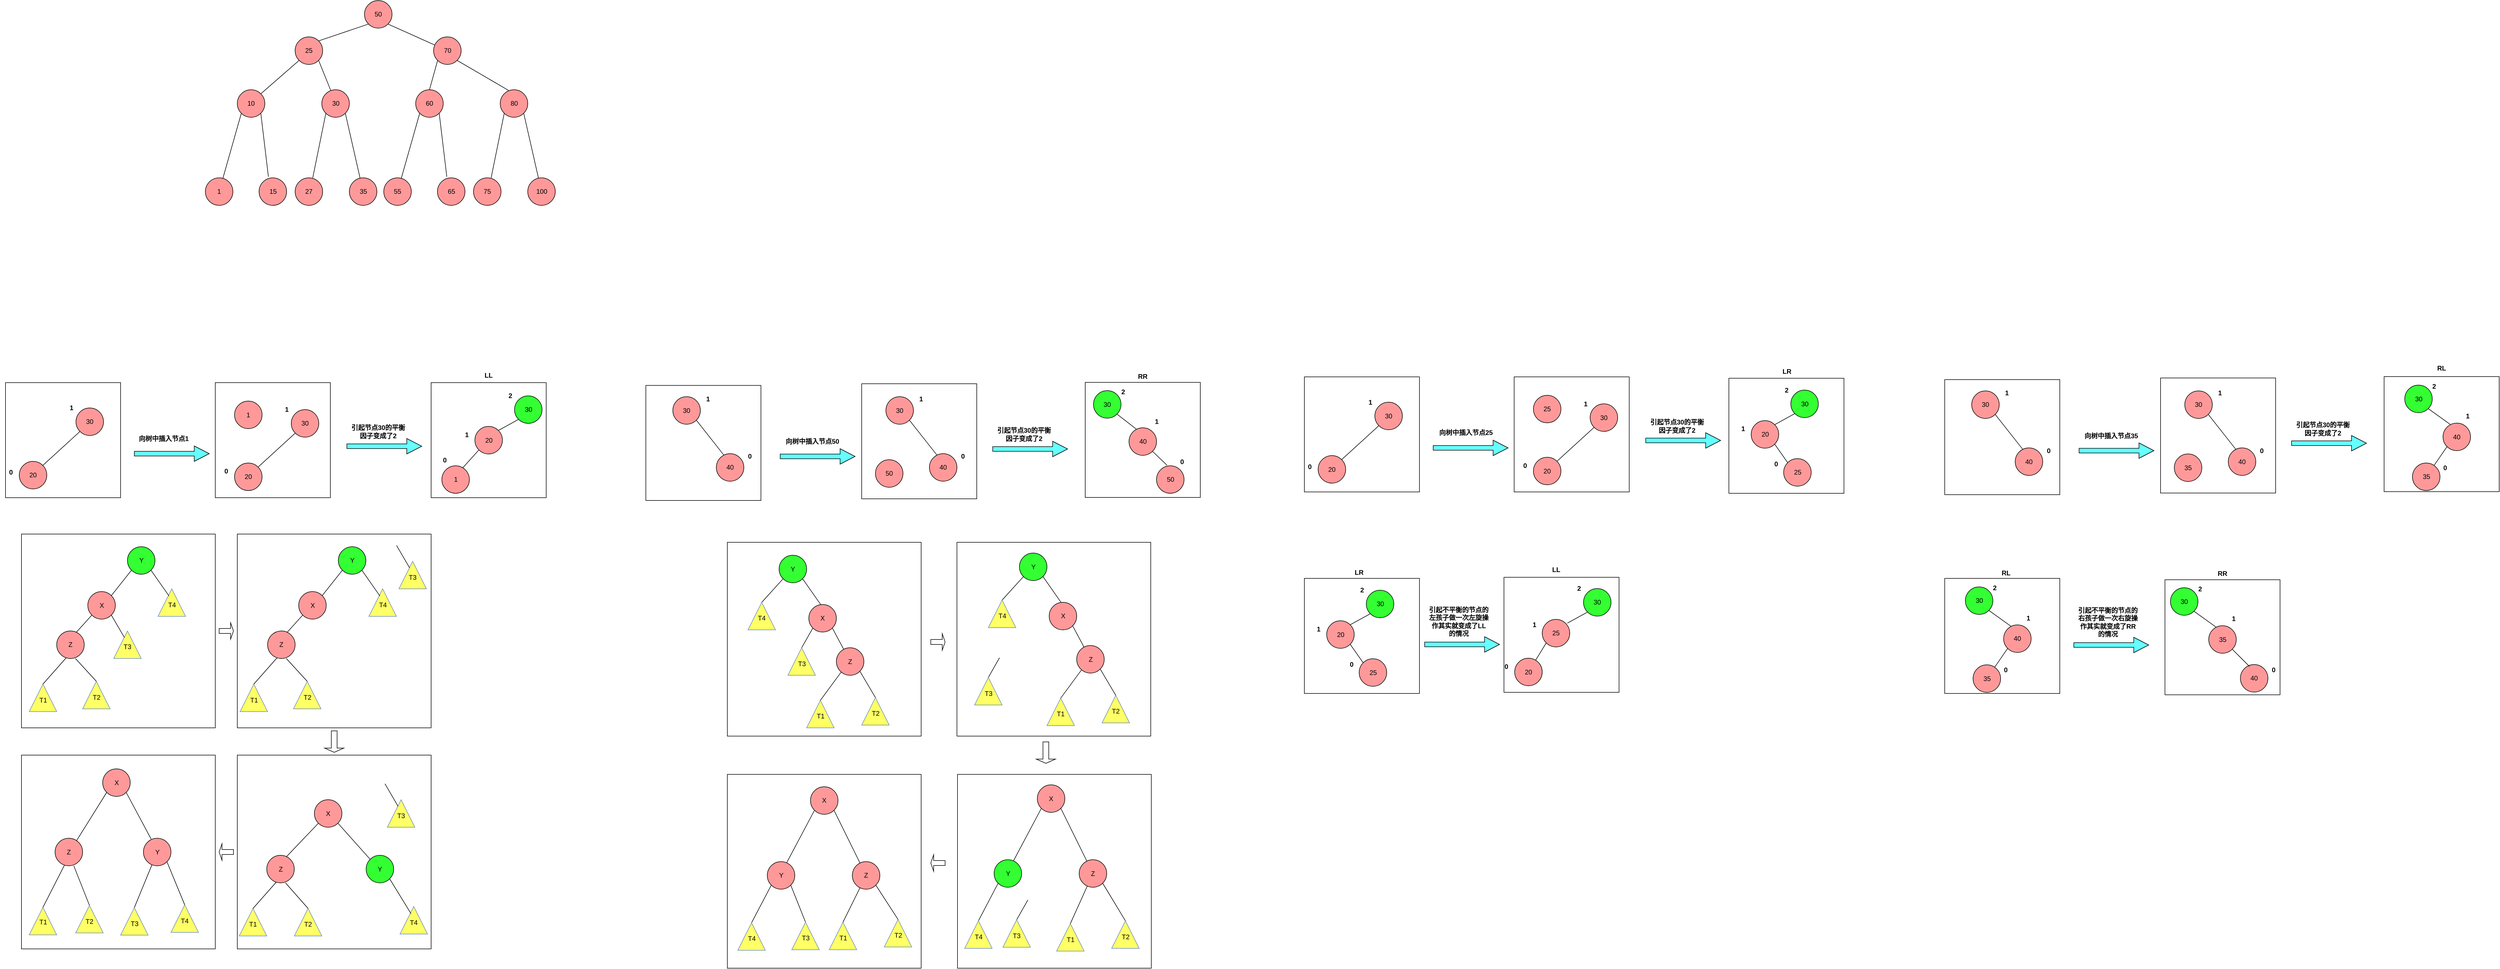 <mxfile version="12.2.6" type="github" pages="1">
  <diagram id="hTnQboyederP554LiAXn" name="第 1 页">
    <mxGraphModel dx="1408" dy="792" grid="0" gridSize="10" guides="1" tooltips="1" connect="1" arrows="1" fold="1" page="1" pageScale="1" pageWidth="4681" pageHeight="3300" math="0" shadow="0">
      <root>
        <mxCell id="0"/>
        <mxCell id="1" parent="0"/>
        <mxCell id="3j5tgYm17wL_fTvZgQFr-371" value="" style="whiteSpace=wrap;html=1;aspect=fixed;fillColor=none;" vertex="1" parent="1">
          <mxGeometry x="3140" y="863" width="209" height="209" as="geometry"/>
        </mxCell>
        <mxCell id="3j5tgYm17wL_fTvZgQFr-178" value="" style="whiteSpace=wrap;html=1;aspect=fixed;fillColor=none;" vertex="1" parent="1">
          <mxGeometry x="1173" y="876" width="209" height="209" as="geometry"/>
        </mxCell>
        <mxCell id="3j5tgYm17wL_fTvZgQFr-146" value="" style="whiteSpace=wrap;html=1;aspect=fixed;fillColor=none;" vertex="1" parent="1">
          <mxGeometry x="431" y="1547.5" width="352" height="352" as="geometry"/>
        </mxCell>
        <mxCell id="3j5tgYm17wL_fTvZgQFr-145" value="" style="whiteSpace=wrap;html=1;aspect=fixed;fillColor=none;" vertex="1" parent="1">
          <mxGeometry x="39" y="1547.5" width="352" height="352" as="geometry"/>
        </mxCell>
        <mxCell id="3j5tgYm17wL_fTvZgQFr-51" value="" style="whiteSpace=wrap;html=1;aspect=fixed;fillColor=none;" vertex="1" parent="1">
          <mxGeometry x="391" y="871" width="209" height="209" as="geometry"/>
        </mxCell>
        <mxCell id="3j5tgYm17wL_fTvZgQFr-1" value="25" style="ellipse;whiteSpace=wrap;html=1;fillColor=#FF9999;" vertex="1" parent="1">
          <mxGeometry x="536" y="243" width="50" height="50" as="geometry"/>
        </mxCell>
        <mxCell id="3j5tgYm17wL_fTvZgQFr-2" value="" style="endArrow=none;html=1;exitX=1;exitY=0;exitDx=0;exitDy=0;entryX=0;entryY=1;entryDx=0;entryDy=0;" edge="1" parent="1" source="3j5tgYm17wL_fTvZgQFr-3" target="3j5tgYm17wL_fTvZgQFr-1">
          <mxGeometry width="50" height="50" relative="1" as="geometry">
            <mxPoint x="500" y="390" as="sourcePoint"/>
            <mxPoint x="577" y="293" as="targetPoint"/>
          </mxGeometry>
        </mxCell>
        <mxCell id="3j5tgYm17wL_fTvZgQFr-3" value="10" style="ellipse;whiteSpace=wrap;html=1;fillColor=#FF9999;" vertex="1" parent="1">
          <mxGeometry x="431" y="339" width="50" height="50" as="geometry"/>
        </mxCell>
        <mxCell id="3j5tgYm17wL_fTvZgQFr-4" value="" style="endArrow=none;html=1;exitX=0.33;exitY=0.04;exitDx=0;exitDy=0;entryX=1;entryY=1;entryDx=0;entryDy=0;exitPerimeter=0;" edge="1" parent="1" source="3j5tgYm17wL_fTvZgQFr-5" target="3j5tgYm17wL_fTvZgQFr-1">
          <mxGeometry width="50" height="50" relative="1" as="geometry">
            <mxPoint x="730" y="408.5" as="sourcePoint"/>
            <mxPoint x="807" y="311.5" as="targetPoint"/>
          </mxGeometry>
        </mxCell>
        <mxCell id="3j5tgYm17wL_fTvZgQFr-5" value="30" style="ellipse;whiteSpace=wrap;html=1;fillColor=#FF9999;" vertex="1" parent="1">
          <mxGeometry x="584.5" y="339" width="50" height="50" as="geometry"/>
        </mxCell>
        <mxCell id="3j5tgYm17wL_fTvZgQFr-7" value="" style="endArrow=none;html=1;entryX=0;entryY=1;entryDx=0;entryDy=0;" edge="1" parent="1" source="3j5tgYm17wL_fTvZgQFr-8" target="3j5tgYm17wL_fTvZgQFr-3">
          <mxGeometry width="50" height="50" relative="1" as="geometry">
            <mxPoint x="400" y="497.5" as="sourcePoint"/>
            <mxPoint x="477" y="400.5" as="targetPoint"/>
          </mxGeometry>
        </mxCell>
        <mxCell id="3j5tgYm17wL_fTvZgQFr-8" value="1" style="ellipse;whiteSpace=wrap;html=1;fillColor=#FF9999;" vertex="1" parent="1">
          <mxGeometry x="373" y="499" width="50" height="50" as="geometry"/>
        </mxCell>
        <mxCell id="3j5tgYm17wL_fTvZgQFr-9" value="" style="endArrow=none;html=1;entryX=1;entryY=1;entryDx=0;entryDy=0;exitX=0.34;exitY=-0.04;exitDx=0;exitDy=0;exitPerimeter=0;" edge="1" parent="1" source="3j5tgYm17wL_fTvZgQFr-10" target="3j5tgYm17wL_fTvZgQFr-3">
          <mxGeometry width="50" height="50" relative="1" as="geometry">
            <mxPoint x="570" y="497" as="sourcePoint"/>
            <mxPoint x="512.678" y="400.178" as="targetPoint"/>
          </mxGeometry>
        </mxCell>
        <mxCell id="3j5tgYm17wL_fTvZgQFr-10" value="15" style="ellipse;whiteSpace=wrap;html=1;fillColor=#FF9999;" vertex="1" parent="1">
          <mxGeometry x="470.5" y="499" width="50" height="50" as="geometry"/>
        </mxCell>
        <mxCell id="3j5tgYm17wL_fTvZgQFr-12" value="" style="endArrow=none;html=1;entryX=0;entryY=1;entryDx=0;entryDy=0;exitX=0.64;exitY=0;exitDx=0;exitDy=0;exitPerimeter=0;" edge="1" parent="1" source="3j5tgYm17wL_fTvZgQFr-13" target="3j5tgYm17wL_fTvZgQFr-5">
          <mxGeometry width="50" height="50" relative="1" as="geometry">
            <mxPoint x="660" y="497" as="sourcePoint"/>
            <mxPoint x="717" y="363" as="targetPoint"/>
          </mxGeometry>
        </mxCell>
        <mxCell id="3j5tgYm17wL_fTvZgQFr-13" value="27" style="ellipse;whiteSpace=wrap;html=1;fillColor=#FF9999;" vertex="1" parent="1">
          <mxGeometry x="536" y="499" width="50" height="50" as="geometry"/>
        </mxCell>
        <mxCell id="3j5tgYm17wL_fTvZgQFr-14" value="" style="endArrow=none;html=1;entryX=1;entryY=1;entryDx=0;entryDy=0;" edge="1" parent="1" source="3j5tgYm17wL_fTvZgQFr-15" target="3j5tgYm17wL_fTvZgQFr-5">
          <mxGeometry width="50" height="50" relative="1" as="geometry">
            <mxPoint x="920" y="516" as="sourcePoint"/>
            <mxPoint x="782.678" y="412.678" as="targetPoint"/>
          </mxGeometry>
        </mxCell>
        <mxCell id="3j5tgYm17wL_fTvZgQFr-15" value="35" style="ellipse;whiteSpace=wrap;html=1;fillColor=#FF9999;" vertex="1" parent="1">
          <mxGeometry x="634.5" y="499" width="50" height="50" as="geometry"/>
        </mxCell>
        <mxCell id="3j5tgYm17wL_fTvZgQFr-17" value="30" style="ellipse;whiteSpace=wrap;html=1;fillColor=#33FF33;" vertex="1" parent="1">
          <mxGeometry x="934.5" y="895" width="50" height="50" as="geometry"/>
        </mxCell>
        <mxCell id="3j5tgYm17wL_fTvZgQFr-18" value="" style="endArrow=none;html=1;exitX=1;exitY=0;exitDx=0;exitDy=0;entryX=0;entryY=1;entryDx=0;entryDy=0;" edge="1" parent="1" source="3j5tgYm17wL_fTvZgQFr-19" target="3j5tgYm17wL_fTvZgQFr-17">
          <mxGeometry width="50" height="50" relative="1" as="geometry">
            <mxPoint x="927.5" y="992" as="sourcePoint"/>
            <mxPoint x="1004.5" y="895" as="targetPoint"/>
          </mxGeometry>
        </mxCell>
        <mxCell id="3j5tgYm17wL_fTvZgQFr-19" value="20" style="ellipse;whiteSpace=wrap;html=1;fillColor=#FF9999;" vertex="1" parent="1">
          <mxGeometry x="862.5" y="950.5" width="50" height="50" as="geometry"/>
        </mxCell>
        <mxCell id="3j5tgYm17wL_fTvZgQFr-22" value="" style="endArrow=none;html=1;entryX=0;entryY=1;entryDx=0;entryDy=0;" edge="1" parent="1" target="3j5tgYm17wL_fTvZgQFr-19">
          <mxGeometry width="50" height="50" relative="1" as="geometry">
            <mxPoint x="837.5" y="1029" as="sourcePoint"/>
            <mxPoint x="904.5" y="1002.5" as="targetPoint"/>
          </mxGeometry>
        </mxCell>
        <mxCell id="3j5tgYm17wL_fTvZgQFr-23" value="1" style="ellipse;whiteSpace=wrap;html=1;fillColor=#FF9999;" vertex="1" parent="1">
          <mxGeometry x="802.5" y="1022" width="50" height="50" as="geometry"/>
        </mxCell>
        <mxCell id="3j5tgYm17wL_fTvZgQFr-30" value="&lt;b&gt;2&lt;/b&gt;" style="text;html=1;strokeColor=none;fillColor=none;align=center;verticalAlign=middle;whiteSpace=wrap;rounded=0;" vertex="1" parent="1">
          <mxGeometry x="906.5" y="885" width="40" height="20" as="geometry"/>
        </mxCell>
        <mxCell id="3j5tgYm17wL_fTvZgQFr-31" value="1" style="text;html=1;strokeColor=none;fillColor=none;align=center;verticalAlign=middle;whiteSpace=wrap;rounded=0;fontStyle=1" vertex="1" parent="1">
          <mxGeometry x="827.5" y="955.5" width="40" height="20" as="geometry"/>
        </mxCell>
        <mxCell id="3j5tgYm17wL_fTvZgQFr-32" value="0" style="text;html=1;strokeColor=none;fillColor=none;align=center;verticalAlign=middle;whiteSpace=wrap;rounded=0;fontStyle=1" vertex="1" parent="1">
          <mxGeometry x="787.5" y="1002" width="40" height="20" as="geometry"/>
        </mxCell>
        <mxCell id="3j5tgYm17wL_fTvZgQFr-33" value="30" style="ellipse;whiteSpace=wrap;html=1;fillColor=#FF9999;" vertex="1" parent="1">
          <mxGeometry x="529" y="920" width="50" height="50" as="geometry"/>
        </mxCell>
        <mxCell id="3j5tgYm17wL_fTvZgQFr-34" value="" style="endArrow=none;html=1;exitX=1;exitY=0;exitDx=0;exitDy=0;entryX=0;entryY=1;entryDx=0;entryDy=0;" edge="1" parent="1" source="3j5tgYm17wL_fTvZgQFr-35" target="3j5tgYm17wL_fTvZgQFr-33">
          <mxGeometry width="50" height="50" relative="1" as="geometry">
            <mxPoint x="446" y="1102" as="sourcePoint"/>
            <mxPoint x="523" y="1005" as="targetPoint"/>
          </mxGeometry>
        </mxCell>
        <mxCell id="3j5tgYm17wL_fTvZgQFr-35" value="20" style="ellipse;whiteSpace=wrap;html=1;fillColor=#FF9999;" vertex="1" parent="1">
          <mxGeometry x="426" y="1017" width="50" height="50" as="geometry"/>
        </mxCell>
        <mxCell id="3j5tgYm17wL_fTvZgQFr-36" value="&lt;b&gt;1&lt;/b&gt;" style="text;html=1;strokeColor=none;fillColor=none;align=center;verticalAlign=middle;whiteSpace=wrap;rounded=0;" vertex="1" parent="1">
          <mxGeometry x="501" y="910" width="40" height="20" as="geometry"/>
        </mxCell>
        <mxCell id="3j5tgYm17wL_fTvZgQFr-37" value="0" style="text;html=1;strokeColor=none;fillColor=none;align=center;verticalAlign=middle;whiteSpace=wrap;rounded=0;fontStyle=1" vertex="1" parent="1">
          <mxGeometry x="391" y="1022" width="40" height="20" as="geometry"/>
        </mxCell>
        <mxCell id="3j5tgYm17wL_fTvZgQFr-38" value="1" style="ellipse;whiteSpace=wrap;html=1;fillColor=#FF9999;" vertex="1" parent="1">
          <mxGeometry x="426" y="904.5" width="50" height="50" as="geometry"/>
        </mxCell>
        <mxCell id="3j5tgYm17wL_fTvZgQFr-39" value="30" style="ellipse;whiteSpace=wrap;html=1;fillColor=#FF9999;" vertex="1" parent="1">
          <mxGeometry x="138" y="917" width="50" height="50" as="geometry"/>
        </mxCell>
        <mxCell id="3j5tgYm17wL_fTvZgQFr-40" value="" style="endArrow=none;html=1;exitX=1;exitY=0;exitDx=0;exitDy=0;entryX=0;entryY=1;entryDx=0;entryDy=0;" edge="1" parent="1" source="3j5tgYm17wL_fTvZgQFr-41" target="3j5tgYm17wL_fTvZgQFr-39">
          <mxGeometry width="50" height="50" relative="1" as="geometry">
            <mxPoint x="55" y="1099" as="sourcePoint"/>
            <mxPoint x="132" y="1002" as="targetPoint"/>
          </mxGeometry>
        </mxCell>
        <mxCell id="3j5tgYm17wL_fTvZgQFr-41" value="20" style="ellipse;whiteSpace=wrap;html=1;fillColor=#FF9999;" vertex="1" parent="1">
          <mxGeometry x="35" y="1014" width="50" height="50" as="geometry"/>
        </mxCell>
        <mxCell id="3j5tgYm17wL_fTvZgQFr-42" value="&lt;b&gt;1&lt;/b&gt;" style="text;html=1;strokeColor=none;fillColor=none;align=center;verticalAlign=middle;whiteSpace=wrap;rounded=0;" vertex="1" parent="1">
          <mxGeometry x="110" y="907" width="40" height="20" as="geometry"/>
        </mxCell>
        <mxCell id="3j5tgYm17wL_fTvZgQFr-43" value="0" style="text;html=1;strokeColor=none;fillColor=none;align=center;verticalAlign=middle;whiteSpace=wrap;rounded=0;fontStyle=1" vertex="1" parent="1">
          <mxGeometry y="1024" width="40" height="20" as="geometry"/>
        </mxCell>
        <mxCell id="3j5tgYm17wL_fTvZgQFr-46" value="" style="shape=singleArrow;whiteSpace=wrap;html=1;fillColor=#66FFFF;" vertex="1" parent="1">
          <mxGeometry x="244" y="986" width="136" height="28" as="geometry"/>
        </mxCell>
        <mxCell id="3j5tgYm17wL_fTvZgQFr-47" value="向树中插入节点1" style="text;html=1;strokeColor=none;fillColor=none;align=center;verticalAlign=middle;whiteSpace=wrap;rounded=0;fontStyle=1" vertex="1" parent="1">
          <mxGeometry x="250" y="969.5" width="95" height="6" as="geometry"/>
        </mxCell>
        <mxCell id="3j5tgYm17wL_fTvZgQFr-48" value="" style="shape=singleArrow;whiteSpace=wrap;html=1;fillColor=#66FFFF;" vertex="1" parent="1">
          <mxGeometry x="630" y="972.5" width="136" height="28" as="geometry"/>
        </mxCell>
        <mxCell id="3j5tgYm17wL_fTvZgQFr-49" value="引起节点30的平衡因子变成了2" style="text;html=1;strokeColor=none;fillColor=none;align=center;verticalAlign=middle;whiteSpace=wrap;rounded=0;fontStyle=1" vertex="1" parent="1">
          <mxGeometry x="637" y="939.5" width="100" height="41" as="geometry"/>
        </mxCell>
        <mxCell id="3j5tgYm17wL_fTvZgQFr-50" value="" style="whiteSpace=wrap;html=1;aspect=fixed;fillColor=none;" vertex="1" parent="1">
          <mxGeometry x="10" y="871" width="209" height="209" as="geometry"/>
        </mxCell>
        <mxCell id="3j5tgYm17wL_fTvZgQFr-54" value="" style="whiteSpace=wrap;html=1;aspect=fixed;fillColor=none;" vertex="1" parent="1">
          <mxGeometry x="783" y="871" width="209" height="209" as="geometry"/>
        </mxCell>
        <mxCell id="3j5tgYm17wL_fTvZgQFr-55" value="Y" style="ellipse;whiteSpace=wrap;html=1;fillColor=#33FF33;" vertex="1" parent="1">
          <mxGeometry x="231.5" y="1169" width="50" height="50" as="geometry"/>
        </mxCell>
        <mxCell id="3j5tgYm17wL_fTvZgQFr-56" value="" style="endArrow=none;html=1;exitX=1;exitY=0;exitDx=0;exitDy=0;entryX=0;entryY=1;entryDx=0;entryDy=0;" edge="1" parent="1" source="3j5tgYm17wL_fTvZgQFr-57" target="3j5tgYm17wL_fTvZgQFr-55">
          <mxGeometry width="50" height="50" relative="1" as="geometry">
            <mxPoint x="224.5" y="1292" as="sourcePoint"/>
            <mxPoint x="301.5" y="1195" as="targetPoint"/>
          </mxGeometry>
        </mxCell>
        <mxCell id="3j5tgYm17wL_fTvZgQFr-57" value="X" style="ellipse;whiteSpace=wrap;html=1;fillColor=#FF9999;" vertex="1" parent="1">
          <mxGeometry x="159.5" y="1250.5" width="50" height="50" as="geometry"/>
        </mxCell>
        <mxCell id="3j5tgYm17wL_fTvZgQFr-58" value="" style="endArrow=none;html=1;entryX=0;entryY=1;entryDx=0;entryDy=0;" edge="1" parent="1" target="3j5tgYm17wL_fTvZgQFr-57">
          <mxGeometry width="50" height="50" relative="1" as="geometry">
            <mxPoint x="134.5" y="1329" as="sourcePoint"/>
            <mxPoint x="201.5" y="1302.5" as="targetPoint"/>
          </mxGeometry>
        </mxCell>
        <mxCell id="3j5tgYm17wL_fTvZgQFr-59" value="Z" style="ellipse;whiteSpace=wrap;html=1;fillColor=#FF9999;" vertex="1" parent="1">
          <mxGeometry x="103" y="1322" width="50" height="50" as="geometry"/>
        </mxCell>
        <mxCell id="3j5tgYm17wL_fTvZgQFr-64" value="" style="triangle;whiteSpace=wrap;html=1;fillColor=#FFFF66;rotation=-90;strokeColor=#6c8ebf;" vertex="1" parent="1">
          <mxGeometry x="53" y="1418.5" width="50" height="50" as="geometry"/>
        </mxCell>
        <mxCell id="3j5tgYm17wL_fTvZgQFr-65" value="T1" style="text;html=1;strokeColor=none;fillColor=none;align=center;verticalAlign=middle;whiteSpace=wrap;rounded=0;strokeWidth=1;" vertex="1" parent="1">
          <mxGeometry x="66.5" y="1438.5" width="23" height="18" as="geometry"/>
        </mxCell>
        <mxCell id="3j5tgYm17wL_fTvZgQFr-71" value="" style="triangle;whiteSpace=wrap;html=1;fillColor=#FFFF66;rotation=-90;strokeColor=#6c8ebf;" vertex="1" parent="1">
          <mxGeometry x="150" y="1413.5" width="50" height="50" as="geometry"/>
        </mxCell>
        <mxCell id="3j5tgYm17wL_fTvZgQFr-72" value="T2" style="text;html=1;strokeColor=none;fillColor=none;align=center;verticalAlign=middle;whiteSpace=wrap;rounded=0;strokeWidth=1;" vertex="1" parent="1">
          <mxGeometry x="163.5" y="1433.5" width="23" height="18" as="geometry"/>
        </mxCell>
        <mxCell id="3j5tgYm17wL_fTvZgQFr-73" value="" style="triangle;whiteSpace=wrap;html=1;fillColor=#FFFF66;rotation=-90;strokeColor=#6c8ebf;" vertex="1" parent="1">
          <mxGeometry x="206.5" y="1322" width="50" height="50" as="geometry"/>
        </mxCell>
        <mxCell id="3j5tgYm17wL_fTvZgQFr-74" value="T3" style="text;html=1;strokeColor=none;fillColor=none;align=center;verticalAlign=middle;whiteSpace=wrap;rounded=0;strokeWidth=1;" vertex="1" parent="1">
          <mxGeometry x="220" y="1342" width="23" height="18" as="geometry"/>
        </mxCell>
        <mxCell id="3j5tgYm17wL_fTvZgQFr-75" value="" style="triangle;whiteSpace=wrap;html=1;fillColor=#FFFF66;rotation=-90;strokeColor=#6c8ebf;" vertex="1" parent="1">
          <mxGeometry x="287" y="1245.5" width="50" height="50" as="geometry"/>
        </mxCell>
        <mxCell id="3j5tgYm17wL_fTvZgQFr-76" value="T4" style="text;html=1;strokeColor=none;fillColor=none;align=center;verticalAlign=middle;whiteSpace=wrap;rounded=0;strokeWidth=1;" vertex="1" parent="1">
          <mxGeometry x="300.5" y="1265.5" width="23" height="18" as="geometry"/>
        </mxCell>
        <mxCell id="3j5tgYm17wL_fTvZgQFr-78" value="" style="endArrow=none;html=1;exitX=1;exitY=1;exitDx=0;exitDy=0;entryX=0.74;entryY=0.4;entryDx=0;entryDy=0;entryPerimeter=0;" edge="1" parent="1" source="3j5tgYm17wL_fTvZgQFr-55" target="3j5tgYm17wL_fTvZgQFr-75">
          <mxGeometry width="50" height="50" relative="1" as="geometry">
            <mxPoint x="291.5" y="1238" as="sourcePoint"/>
            <mxPoint x="341.5" y="1188" as="targetPoint"/>
          </mxGeometry>
        </mxCell>
        <mxCell id="3j5tgYm17wL_fTvZgQFr-80" value="" style="endArrow=none;html=1;exitX=1;exitY=1;exitDx=0;exitDy=0;entryX=0.76;entryY=0.39;entryDx=0;entryDy=0;entryPerimeter=0;" edge="1" parent="1" source="3j5tgYm17wL_fTvZgQFr-57" target="3j5tgYm17wL_fTvZgQFr-73">
          <mxGeometry width="50" height="50" relative="1" as="geometry">
            <mxPoint x="284.178" y="1247.678" as="sourcePoint"/>
            <mxPoint x="327.5" y="1263.5" as="targetPoint"/>
          </mxGeometry>
        </mxCell>
        <mxCell id="3j5tgYm17wL_fTvZgQFr-81" value="" style="endArrow=none;html=1;exitX=1;exitY=0.5;exitDx=0;exitDy=0;entryX=0.34;entryY=0.98;entryDx=0;entryDy=0;entryPerimeter=0;" edge="1" parent="1" source="3j5tgYm17wL_fTvZgQFr-64" target="3j5tgYm17wL_fTvZgQFr-59">
          <mxGeometry width="50" height="50" relative="1" as="geometry">
            <mxPoint x="144.5" y="1339" as="sourcePoint"/>
            <mxPoint x="113" y="1366" as="targetPoint"/>
          </mxGeometry>
        </mxCell>
        <mxCell id="3j5tgYm17wL_fTvZgQFr-82" value="" style="endArrow=none;html=1;exitX=0.68;exitY=1;exitDx=0;exitDy=0;entryX=1;entryY=0.5;entryDx=0;entryDy=0;exitPerimeter=0;" edge="1" parent="1" source="3j5tgYm17wL_fTvZgQFr-59" target="3j5tgYm17wL_fTvZgQFr-71">
          <mxGeometry width="50" height="50" relative="1" as="geometry">
            <mxPoint x="212.178" y="1303.178" as="sourcePoint"/>
            <mxPoint x="236" y="1344" as="targetPoint"/>
          </mxGeometry>
        </mxCell>
        <mxCell id="3j5tgYm17wL_fTvZgQFr-84" value="Y" style="ellipse;whiteSpace=wrap;html=1;fillColor=#33FF33;" vertex="1" parent="1">
          <mxGeometry x="614.5" y="1169" width="50" height="50" as="geometry"/>
        </mxCell>
        <mxCell id="3j5tgYm17wL_fTvZgQFr-85" value="" style="endArrow=none;html=1;exitX=1;exitY=0;exitDx=0;exitDy=0;entryX=0;entryY=1;entryDx=0;entryDy=0;" edge="1" parent="1" source="3j5tgYm17wL_fTvZgQFr-86" target="3j5tgYm17wL_fTvZgQFr-84">
          <mxGeometry width="50" height="50" relative="1" as="geometry">
            <mxPoint x="607.5" y="1292" as="sourcePoint"/>
            <mxPoint x="684.5" y="1195" as="targetPoint"/>
          </mxGeometry>
        </mxCell>
        <mxCell id="3j5tgYm17wL_fTvZgQFr-86" value="X" style="ellipse;whiteSpace=wrap;html=1;fillColor=#FF9999;" vertex="1" parent="1">
          <mxGeometry x="542.5" y="1250.5" width="50" height="50" as="geometry"/>
        </mxCell>
        <mxCell id="3j5tgYm17wL_fTvZgQFr-87" value="" style="endArrow=none;html=1;entryX=0;entryY=1;entryDx=0;entryDy=0;" edge="1" parent="1" target="3j5tgYm17wL_fTvZgQFr-86">
          <mxGeometry width="50" height="50" relative="1" as="geometry">
            <mxPoint x="517.5" y="1329" as="sourcePoint"/>
            <mxPoint x="584.5" y="1302.5" as="targetPoint"/>
          </mxGeometry>
        </mxCell>
        <mxCell id="3j5tgYm17wL_fTvZgQFr-88" value="Z" style="ellipse;whiteSpace=wrap;html=1;fillColor=#FF9999;" vertex="1" parent="1">
          <mxGeometry x="486" y="1322" width="50" height="50" as="geometry"/>
        </mxCell>
        <mxCell id="3j5tgYm17wL_fTvZgQFr-89" value="" style="triangle;whiteSpace=wrap;html=1;fillColor=#FFFF66;rotation=-90;strokeColor=#6c8ebf;" vertex="1" parent="1">
          <mxGeometry x="436" y="1418.5" width="50" height="50" as="geometry"/>
        </mxCell>
        <mxCell id="3j5tgYm17wL_fTvZgQFr-90" value="T1" style="text;html=1;strokeColor=none;fillColor=none;align=center;verticalAlign=middle;whiteSpace=wrap;rounded=0;strokeWidth=1;" vertex="1" parent="1">
          <mxGeometry x="449.5" y="1438.5" width="23" height="18" as="geometry"/>
        </mxCell>
        <mxCell id="3j5tgYm17wL_fTvZgQFr-91" value="" style="triangle;whiteSpace=wrap;html=1;fillColor=#FFFF66;rotation=-90;strokeColor=#6c8ebf;" vertex="1" parent="1">
          <mxGeometry x="533" y="1413.5" width="50" height="50" as="geometry"/>
        </mxCell>
        <mxCell id="3j5tgYm17wL_fTvZgQFr-92" value="T2" style="text;html=1;strokeColor=none;fillColor=none;align=center;verticalAlign=middle;whiteSpace=wrap;rounded=0;strokeWidth=1;" vertex="1" parent="1">
          <mxGeometry x="546.5" y="1433.5" width="23" height="18" as="geometry"/>
        </mxCell>
        <mxCell id="3j5tgYm17wL_fTvZgQFr-95" value="" style="triangle;whiteSpace=wrap;html=1;fillColor=#FFFF66;rotation=-90;strokeColor=#6c8ebf;" vertex="1" parent="1">
          <mxGeometry x="670" y="1245.5" width="50" height="50" as="geometry"/>
        </mxCell>
        <mxCell id="3j5tgYm17wL_fTvZgQFr-96" value="T4" style="text;html=1;strokeColor=none;fillColor=none;align=center;verticalAlign=middle;whiteSpace=wrap;rounded=0;strokeWidth=1;" vertex="1" parent="1">
          <mxGeometry x="683.5" y="1265.5" width="23" height="18" as="geometry"/>
        </mxCell>
        <mxCell id="3j5tgYm17wL_fTvZgQFr-97" value="" style="endArrow=none;html=1;exitX=1;exitY=1;exitDx=0;exitDy=0;entryX=0.74;entryY=0.4;entryDx=0;entryDy=0;entryPerimeter=0;" edge="1" parent="1" source="3j5tgYm17wL_fTvZgQFr-84" target="3j5tgYm17wL_fTvZgQFr-95">
          <mxGeometry width="50" height="50" relative="1" as="geometry">
            <mxPoint x="674.5" y="1238" as="sourcePoint"/>
            <mxPoint x="724.5" y="1188" as="targetPoint"/>
          </mxGeometry>
        </mxCell>
        <mxCell id="3j5tgYm17wL_fTvZgQFr-99" value="" style="endArrow=none;html=1;exitX=1;exitY=0.5;exitDx=0;exitDy=0;entryX=0.34;entryY=0.98;entryDx=0;entryDy=0;entryPerimeter=0;" edge="1" parent="1" source="3j5tgYm17wL_fTvZgQFr-89" target="3j5tgYm17wL_fTvZgQFr-88">
          <mxGeometry width="50" height="50" relative="1" as="geometry">
            <mxPoint x="527.5" y="1339" as="sourcePoint"/>
            <mxPoint x="496" y="1366" as="targetPoint"/>
          </mxGeometry>
        </mxCell>
        <mxCell id="3j5tgYm17wL_fTvZgQFr-100" value="" style="endArrow=none;html=1;exitX=0.68;exitY=1;exitDx=0;exitDy=0;entryX=1;entryY=0.5;entryDx=0;entryDy=0;exitPerimeter=0;" edge="1" parent="1" source="3j5tgYm17wL_fTvZgQFr-88" target="3j5tgYm17wL_fTvZgQFr-91">
          <mxGeometry width="50" height="50" relative="1" as="geometry">
            <mxPoint x="595.178" y="1303.178" as="sourcePoint"/>
            <mxPoint x="619" y="1344" as="targetPoint"/>
          </mxGeometry>
        </mxCell>
        <mxCell id="3j5tgYm17wL_fTvZgQFr-101" value="" style="triangle;whiteSpace=wrap;html=1;fillColor=#FFFF66;rotation=-90;strokeColor=#6c8ebf;" vertex="1" parent="1">
          <mxGeometry x="724.5" y="1195.5" width="50" height="50" as="geometry"/>
        </mxCell>
        <mxCell id="3j5tgYm17wL_fTvZgQFr-102" value="T3" style="text;html=1;strokeColor=none;fillColor=none;align=center;verticalAlign=middle;whiteSpace=wrap;rounded=0;strokeWidth=1;" vertex="1" parent="1">
          <mxGeometry x="738" y="1215.5" width="23" height="18" as="geometry"/>
        </mxCell>
        <mxCell id="3j5tgYm17wL_fTvZgQFr-103" value="" style="endArrow=none;html=1;exitX=1;exitY=1;exitDx=0;exitDy=0;entryX=0.76;entryY=0.39;entryDx=0;entryDy=0;entryPerimeter=0;" edge="1" parent="1" target="3j5tgYm17wL_fTvZgQFr-101">
          <mxGeometry width="50" height="50" relative="1" as="geometry">
            <mxPoint x="720.178" y="1166.678" as="sourcePoint"/>
            <mxPoint x="845.5" y="1137" as="targetPoint"/>
          </mxGeometry>
        </mxCell>
        <mxCell id="3j5tgYm17wL_fTvZgQFr-104" value="Y" style="ellipse;whiteSpace=wrap;html=1;fillColor=#33FF33;" vertex="1" parent="1">
          <mxGeometry x="665" y="1729.5" width="50" height="50" as="geometry"/>
        </mxCell>
        <mxCell id="3j5tgYm17wL_fTvZgQFr-106" value="X" style="ellipse;whiteSpace=wrap;html=1;fillColor=#FF9999;" vertex="1" parent="1">
          <mxGeometry x="571" y="1628.5" width="50" height="50" as="geometry"/>
        </mxCell>
        <mxCell id="3j5tgYm17wL_fTvZgQFr-107" value="" style="endArrow=none;html=1;entryX=0;entryY=1;entryDx=0;entryDy=0;" edge="1" parent="1" target="3j5tgYm17wL_fTvZgQFr-106">
          <mxGeometry width="50" height="50" relative="1" as="geometry">
            <mxPoint x="516" y="1736.5" as="sourcePoint"/>
            <mxPoint x="583" y="1710" as="targetPoint"/>
          </mxGeometry>
        </mxCell>
        <mxCell id="3j5tgYm17wL_fTvZgQFr-108" value="Z" style="ellipse;whiteSpace=wrap;html=1;fillColor=#FF9999;" vertex="1" parent="1">
          <mxGeometry x="484.5" y="1729.5" width="50" height="50" as="geometry"/>
        </mxCell>
        <mxCell id="3j5tgYm17wL_fTvZgQFr-109" value="" style="triangle;whiteSpace=wrap;html=1;fillColor=#FFFF66;rotation=-90;strokeColor=#6c8ebf;" vertex="1" parent="1">
          <mxGeometry x="434.5" y="1826" width="50" height="50" as="geometry"/>
        </mxCell>
        <mxCell id="3j5tgYm17wL_fTvZgQFr-110" value="T1" style="text;html=1;strokeColor=none;fillColor=none;align=center;verticalAlign=middle;whiteSpace=wrap;rounded=0;strokeWidth=1;" vertex="1" parent="1">
          <mxGeometry x="448" y="1846" width="23" height="18" as="geometry"/>
        </mxCell>
        <mxCell id="3j5tgYm17wL_fTvZgQFr-111" value="" style="triangle;whiteSpace=wrap;html=1;fillColor=#FFFF66;rotation=-90;strokeColor=#6c8ebf;" vertex="1" parent="1">
          <mxGeometry x="534.5" y="1826" width="50" height="50" as="geometry"/>
        </mxCell>
        <mxCell id="3j5tgYm17wL_fTvZgQFr-112" value="T2" style="text;html=1;strokeColor=none;fillColor=none;align=center;verticalAlign=middle;whiteSpace=wrap;rounded=0;strokeWidth=1;" vertex="1" parent="1">
          <mxGeometry x="548" y="1846" width="23" height="18" as="geometry"/>
        </mxCell>
        <mxCell id="3j5tgYm17wL_fTvZgQFr-113" value="" style="triangle;whiteSpace=wrap;html=1;fillColor=#FFFF66;rotation=-90;strokeColor=#6c8ebf;" vertex="1" parent="1">
          <mxGeometry x="726.5" y="1822.5" width="50" height="50" as="geometry"/>
        </mxCell>
        <mxCell id="3j5tgYm17wL_fTvZgQFr-114" value="T4" style="text;html=1;strokeColor=none;fillColor=none;align=center;verticalAlign=middle;whiteSpace=wrap;rounded=0;strokeWidth=1;" vertex="1" parent="1">
          <mxGeometry x="740" y="1842.5" width="23" height="18" as="geometry"/>
        </mxCell>
        <mxCell id="3j5tgYm17wL_fTvZgQFr-115" value="" style="endArrow=none;html=1;exitX=1;exitY=1;exitDx=0;exitDy=0;entryX=0.74;entryY=0.4;entryDx=0;entryDy=0;entryPerimeter=0;" edge="1" parent="1" source="3j5tgYm17wL_fTvZgQFr-104" target="3j5tgYm17wL_fTvZgQFr-113">
          <mxGeometry width="50" height="50" relative="1" as="geometry">
            <mxPoint x="731" y="1815" as="sourcePoint"/>
            <mxPoint x="781" y="1765" as="targetPoint"/>
          </mxGeometry>
        </mxCell>
        <mxCell id="3j5tgYm17wL_fTvZgQFr-116" value="" style="endArrow=none;html=1;exitX=1;exitY=0.5;exitDx=0;exitDy=0;entryX=0.34;entryY=0.98;entryDx=0;entryDy=0;entryPerimeter=0;" edge="1" parent="1" source="3j5tgYm17wL_fTvZgQFr-109" target="3j5tgYm17wL_fTvZgQFr-108">
          <mxGeometry width="50" height="50" relative="1" as="geometry">
            <mxPoint x="526" y="1746.5" as="sourcePoint"/>
            <mxPoint x="494.5" y="1773.5" as="targetPoint"/>
          </mxGeometry>
        </mxCell>
        <mxCell id="3j5tgYm17wL_fTvZgQFr-117" value="" style="endArrow=none;html=1;exitX=0.68;exitY=1;exitDx=0;exitDy=0;entryX=1;entryY=0.5;entryDx=0;entryDy=0;exitPerimeter=0;" edge="1" parent="1" source="3j5tgYm17wL_fTvZgQFr-108" target="3j5tgYm17wL_fTvZgQFr-111">
          <mxGeometry width="50" height="50" relative="1" as="geometry">
            <mxPoint x="593.678" y="1710.678" as="sourcePoint"/>
            <mxPoint x="617.5" y="1751.5" as="targetPoint"/>
          </mxGeometry>
        </mxCell>
        <mxCell id="3j5tgYm17wL_fTvZgQFr-121" value="" style="endArrow=none;html=1;exitX=1;exitY=1;exitDx=0;exitDy=0;entryX=0;entryY=0;entryDx=0;entryDy=0;" edge="1" parent="1" source="3j5tgYm17wL_fTvZgQFr-106" target="3j5tgYm17wL_fTvZgQFr-104">
          <mxGeometry width="50" height="50" relative="1" as="geometry">
            <mxPoint x="528.5" y="1789.5" as="sourcePoint"/>
            <mxPoint x="569.5" y="1836" as="targetPoint"/>
          </mxGeometry>
        </mxCell>
        <mxCell id="3j5tgYm17wL_fTvZgQFr-122" value="" style="triangle;whiteSpace=wrap;html=1;fillColor=#FFFF66;rotation=-90;strokeColor=#6c8ebf;" vertex="1" parent="1">
          <mxGeometry x="703.5" y="1628.5" width="50" height="50" as="geometry"/>
        </mxCell>
        <mxCell id="3j5tgYm17wL_fTvZgQFr-123" value="T3" style="text;html=1;strokeColor=none;fillColor=none;align=center;verticalAlign=middle;whiteSpace=wrap;rounded=0;strokeWidth=1;" vertex="1" parent="1">
          <mxGeometry x="717" y="1648.5" width="23" height="18" as="geometry"/>
        </mxCell>
        <mxCell id="3j5tgYm17wL_fTvZgQFr-124" value="" style="endArrow=none;html=1;exitX=1;exitY=1;exitDx=0;exitDy=0;entryX=0.76;entryY=0.39;entryDx=0;entryDy=0;entryPerimeter=0;" edge="1" parent="1" target="3j5tgYm17wL_fTvZgQFr-122">
          <mxGeometry width="50" height="50" relative="1" as="geometry">
            <mxPoint x="699.178" y="1599.678" as="sourcePoint"/>
            <mxPoint x="824.5" y="1570" as="targetPoint"/>
          </mxGeometry>
        </mxCell>
        <mxCell id="3j5tgYm17wL_fTvZgQFr-125" value="Y" style="ellipse;whiteSpace=wrap;html=1;fillColor=#FF9999;" vertex="1" parent="1">
          <mxGeometry x="260.5" y="1698.5" width="50" height="50" as="geometry"/>
        </mxCell>
        <mxCell id="3j5tgYm17wL_fTvZgQFr-126" value="X" style="ellipse;whiteSpace=wrap;html=1;fillColor=#FF9999;" vertex="1" parent="1">
          <mxGeometry x="186.5" y="1572.5" width="50" height="50" as="geometry"/>
        </mxCell>
        <mxCell id="3j5tgYm17wL_fTvZgQFr-127" value="" style="endArrow=none;html=1;entryX=0;entryY=1;entryDx=0;entryDy=0;" edge="1" parent="1" target="3j5tgYm17wL_fTvZgQFr-126">
          <mxGeometry width="50" height="50" relative="1" as="geometry">
            <mxPoint x="124" y="1727" as="sourcePoint"/>
            <mxPoint x="191" y="1700.5" as="targetPoint"/>
          </mxGeometry>
        </mxCell>
        <mxCell id="3j5tgYm17wL_fTvZgQFr-128" value="Z" style="ellipse;whiteSpace=wrap;html=1;fillColor=#FF9999;" vertex="1" parent="1">
          <mxGeometry x="100" y="1698.5" width="50" height="50" as="geometry"/>
        </mxCell>
        <mxCell id="3j5tgYm17wL_fTvZgQFr-129" value="" style="triangle;whiteSpace=wrap;html=1;fillColor=#FFFF66;rotation=-90;strokeColor=#6c8ebf;" vertex="1" parent="1">
          <mxGeometry x="53" y="1824" width="50" height="50" as="geometry"/>
        </mxCell>
        <mxCell id="3j5tgYm17wL_fTvZgQFr-130" value="T1" style="text;html=1;strokeColor=none;fillColor=none;align=center;verticalAlign=middle;whiteSpace=wrap;rounded=0;strokeWidth=1;" vertex="1" parent="1">
          <mxGeometry x="66.5" y="1842" width="23" height="18" as="geometry"/>
        </mxCell>
        <mxCell id="3j5tgYm17wL_fTvZgQFr-131" value="" style="triangle;whiteSpace=wrap;html=1;fillColor=#FFFF66;rotation=-90;strokeColor=#6c8ebf;" vertex="1" parent="1">
          <mxGeometry x="137.5" y="1820.5" width="50" height="50" as="geometry"/>
        </mxCell>
        <mxCell id="3j5tgYm17wL_fTvZgQFr-132" value="T2" style="text;html=1;strokeColor=none;fillColor=none;align=center;verticalAlign=middle;whiteSpace=wrap;rounded=0;strokeWidth=1;" vertex="1" parent="1">
          <mxGeometry x="151" y="1840.5" width="23" height="18" as="geometry"/>
        </mxCell>
        <mxCell id="3j5tgYm17wL_fTvZgQFr-133" value="" style="triangle;whiteSpace=wrap;html=1;fillColor=#FFFF66;rotation=-90;strokeColor=#6c8ebf;" vertex="1" parent="1">
          <mxGeometry x="310.5" y="1819.5" width="50" height="50" as="geometry"/>
        </mxCell>
        <mxCell id="3j5tgYm17wL_fTvZgQFr-134" value="T4" style="text;html=1;strokeColor=none;fillColor=none;align=center;verticalAlign=middle;whiteSpace=wrap;rounded=0;strokeWidth=1;" vertex="1" parent="1">
          <mxGeometry x="324" y="1839.5" width="23" height="18" as="geometry"/>
        </mxCell>
        <mxCell id="3j5tgYm17wL_fTvZgQFr-135" value="" style="endArrow=none;html=1;exitX=1;exitY=1;exitDx=0;exitDy=0;entryX=1;entryY=0.5;entryDx=0;entryDy=0;" edge="1" parent="1" source="3j5tgYm17wL_fTvZgQFr-125" target="3j5tgYm17wL_fTvZgQFr-133">
          <mxGeometry width="50" height="50" relative="1" as="geometry">
            <mxPoint x="339" y="1805.5" as="sourcePoint"/>
            <mxPoint x="389" y="1755.5" as="targetPoint"/>
          </mxGeometry>
        </mxCell>
        <mxCell id="3j5tgYm17wL_fTvZgQFr-136" value="" style="endArrow=none;html=1;entryX=0.34;entryY=0.98;entryDx=0;entryDy=0;entryPerimeter=0;exitX=1;exitY=0.5;exitDx=0;exitDy=0;" edge="1" parent="1" source="3j5tgYm17wL_fTvZgQFr-129" target="3j5tgYm17wL_fTvZgQFr-128">
          <mxGeometry width="50" height="50" relative="1" as="geometry">
            <mxPoint x="60" y="1817" as="sourcePoint"/>
            <mxPoint x="102.5" y="1764" as="targetPoint"/>
          </mxGeometry>
        </mxCell>
        <mxCell id="3j5tgYm17wL_fTvZgQFr-137" value="" style="endArrow=none;html=1;exitX=0.68;exitY=1;exitDx=0;exitDy=0;entryX=1;entryY=0.5;entryDx=0;entryDy=0;exitPerimeter=0;" edge="1" parent="1" source="3j5tgYm17wL_fTvZgQFr-128" target="3j5tgYm17wL_fTvZgQFr-131">
          <mxGeometry width="50" height="50" relative="1" as="geometry">
            <mxPoint x="201.678" y="1701.178" as="sourcePoint"/>
            <mxPoint x="225.5" y="1742" as="targetPoint"/>
          </mxGeometry>
        </mxCell>
        <mxCell id="3j5tgYm17wL_fTvZgQFr-138" value="" style="endArrow=none;html=1;exitX=1;exitY=1;exitDx=0;exitDy=0;entryX=0.28;entryY=0.03;entryDx=0;entryDy=0;entryPerimeter=0;" edge="1" parent="1" source="3j5tgYm17wL_fTvZgQFr-126" target="3j5tgYm17wL_fTvZgQFr-125">
          <mxGeometry width="50" height="50" relative="1" as="geometry">
            <mxPoint x="136.5" y="1780" as="sourcePoint"/>
            <mxPoint x="177.5" y="1826.5" as="targetPoint"/>
          </mxGeometry>
        </mxCell>
        <mxCell id="3j5tgYm17wL_fTvZgQFr-139" value="" style="triangle;whiteSpace=wrap;html=1;fillColor=#FFFF66;rotation=-90;strokeColor=#6c8ebf;" vertex="1" parent="1">
          <mxGeometry x="219" y="1824.5" width="50" height="50" as="geometry"/>
        </mxCell>
        <mxCell id="3j5tgYm17wL_fTvZgQFr-140" value="T3" style="text;html=1;strokeColor=none;fillColor=none;align=center;verticalAlign=middle;whiteSpace=wrap;rounded=0;strokeWidth=1;" vertex="1" parent="1">
          <mxGeometry x="232.5" y="1844.5" width="23" height="18" as="geometry"/>
        </mxCell>
        <mxCell id="3j5tgYm17wL_fTvZgQFr-141" value="" style="endArrow=none;html=1;entryX=1;entryY=0.5;entryDx=0;entryDy=0;" edge="1" parent="1" target="3j5tgYm17wL_fTvZgQFr-139" source="3j5tgYm17wL_fTvZgQFr-125">
          <mxGeometry width="50" height="50" relative="1" as="geometry">
            <mxPoint x="247.178" y="1787.678" as="sourcePoint"/>
            <mxPoint x="277" y="1817.5" as="targetPoint"/>
          </mxGeometry>
        </mxCell>
        <mxCell id="3j5tgYm17wL_fTvZgQFr-143" value="" style="whiteSpace=wrap;html=1;aspect=fixed;fillColor=none;" vertex="1" parent="1">
          <mxGeometry x="431" y="1146" width="352" height="352" as="geometry"/>
        </mxCell>
        <mxCell id="3j5tgYm17wL_fTvZgQFr-144" value="" style="whiteSpace=wrap;html=1;aspect=fixed;fillColor=none;" vertex="1" parent="1">
          <mxGeometry x="39" y="1146" width="352" height="352" as="geometry"/>
        </mxCell>
        <mxCell id="3j5tgYm17wL_fTvZgQFr-148" value="" style="shape=singleArrow;whiteSpace=wrap;html=1;strokeWidth=1;fillColor=none;" vertex="1" parent="1">
          <mxGeometry x="398" y="1307" width="26" height="30" as="geometry"/>
        </mxCell>
        <mxCell id="3j5tgYm17wL_fTvZgQFr-150" value="" style="shape=singleArrow;direction=south;whiteSpace=wrap;html=1;strokeWidth=1;fillColor=none;" vertex="1" parent="1">
          <mxGeometry x="589.5" y="1503.5" width="35" height="39" as="geometry"/>
        </mxCell>
        <mxCell id="3j5tgYm17wL_fTvZgQFr-152" value="" style="shape=singleArrow;direction=west;whiteSpace=wrap;html=1;strokeWidth=1;fillColor=none;" vertex="1" parent="1">
          <mxGeometry x="398" y="1708.5" width="26" height="30" as="geometry"/>
        </mxCell>
        <mxCell id="3j5tgYm17wL_fTvZgQFr-169" value="30" style="ellipse;whiteSpace=wrap;html=1;fillColor=#FF9999;" vertex="1" parent="1">
          <mxGeometry x="1222" y="896.5" width="50" height="50" as="geometry"/>
        </mxCell>
        <mxCell id="3j5tgYm17wL_fTvZgQFr-170" value="" style="endArrow=none;html=1;exitX=0.28;exitY=0.06;exitDx=0;exitDy=0;entryX=1;entryY=1;entryDx=0;entryDy=0;exitPerimeter=0;" edge="1" parent="1" source="3j5tgYm17wL_fTvZgQFr-171" target="3j5tgYm17wL_fTvZgQFr-169">
          <mxGeometry width="50" height="50" relative="1" as="geometry">
            <mxPoint x="1229" y="1090" as="sourcePoint"/>
            <mxPoint x="1306" y="993" as="targetPoint"/>
          </mxGeometry>
        </mxCell>
        <mxCell id="3j5tgYm17wL_fTvZgQFr-171" value="40" style="ellipse;whiteSpace=wrap;html=1;fillColor=#FF9999;" vertex="1" parent="1">
          <mxGeometry x="1301" y="1000" width="50" height="50" as="geometry"/>
        </mxCell>
        <mxCell id="3j5tgYm17wL_fTvZgQFr-172" value="&lt;b&gt;1&lt;/b&gt;" style="text;html=1;strokeColor=none;fillColor=none;align=center;verticalAlign=middle;whiteSpace=wrap;rounded=0;" vertex="1" parent="1">
          <mxGeometry x="1266" y="890.5" width="40" height="20" as="geometry"/>
        </mxCell>
        <mxCell id="3j5tgYm17wL_fTvZgQFr-173" value="0" style="text;html=1;strokeColor=none;fillColor=none;align=center;verticalAlign=middle;whiteSpace=wrap;rounded=0;fontStyle=1" vertex="1" parent="1">
          <mxGeometry x="1342" y="995" width="40" height="20" as="geometry"/>
        </mxCell>
        <mxCell id="3j5tgYm17wL_fTvZgQFr-174" value="" style="shape=singleArrow;whiteSpace=wrap;html=1;fillColor=#66FFFF;" vertex="1" parent="1">
          <mxGeometry x="1417" y="991" width="136" height="28" as="geometry"/>
        </mxCell>
        <mxCell id="3j5tgYm17wL_fTvZgQFr-175" value="向树中插入节点50" style="text;html=1;strokeColor=none;fillColor=none;align=center;verticalAlign=middle;whiteSpace=wrap;rounded=0;fontStyle=1" vertex="1" parent="1">
          <mxGeometry x="1423" y="975" width="105" height="6" as="geometry"/>
        </mxCell>
        <mxCell id="3j5tgYm17wL_fTvZgQFr-176" value="" style="shape=singleArrow;whiteSpace=wrap;html=1;fillColor=#66FFFF;" vertex="1" parent="1">
          <mxGeometry x="1803" y="977.5" width="136" height="28" as="geometry"/>
        </mxCell>
        <mxCell id="3j5tgYm17wL_fTvZgQFr-177" value="引起节点30的平衡因子变成了2" style="text;html=1;strokeColor=none;fillColor=none;align=center;verticalAlign=middle;whiteSpace=wrap;rounded=0;fontStyle=1" vertex="1" parent="1">
          <mxGeometry x="1810" y="944.5" width="100" height="41" as="geometry"/>
        </mxCell>
        <mxCell id="3j5tgYm17wL_fTvZgQFr-186" value="" style="whiteSpace=wrap;html=1;aspect=fixed;fillColor=none;" vertex="1" parent="1">
          <mxGeometry x="1565" y="873" width="209" height="209" as="geometry"/>
        </mxCell>
        <mxCell id="3j5tgYm17wL_fTvZgQFr-187" value="30" style="ellipse;whiteSpace=wrap;html=1;fillColor=#FF9999;" vertex="1" parent="1">
          <mxGeometry x="1609" y="896.5" width="50" height="50" as="geometry"/>
        </mxCell>
        <mxCell id="3j5tgYm17wL_fTvZgQFr-188" value="" style="endArrow=none;html=1;exitX=0.28;exitY=0.06;exitDx=0;exitDy=0;entryX=1;entryY=1;entryDx=0;entryDy=0;exitPerimeter=0;" edge="1" parent="1" source="3j5tgYm17wL_fTvZgQFr-189" target="3j5tgYm17wL_fTvZgQFr-187">
          <mxGeometry width="50" height="50" relative="1" as="geometry">
            <mxPoint x="1616" y="1090" as="sourcePoint"/>
            <mxPoint x="1693" y="993" as="targetPoint"/>
          </mxGeometry>
        </mxCell>
        <mxCell id="3j5tgYm17wL_fTvZgQFr-189" value="40" style="ellipse;whiteSpace=wrap;html=1;fillColor=#FF9999;" vertex="1" parent="1">
          <mxGeometry x="1688" y="1000" width="50" height="50" as="geometry"/>
        </mxCell>
        <mxCell id="3j5tgYm17wL_fTvZgQFr-190" value="&lt;b&gt;1&lt;/b&gt;" style="text;html=1;strokeColor=none;fillColor=none;align=center;verticalAlign=middle;whiteSpace=wrap;rounded=0;" vertex="1" parent="1">
          <mxGeometry x="1653" y="890.5" width="40" height="20" as="geometry"/>
        </mxCell>
        <mxCell id="3j5tgYm17wL_fTvZgQFr-191" value="0" style="text;html=1;strokeColor=none;fillColor=none;align=center;verticalAlign=middle;whiteSpace=wrap;rounded=0;fontStyle=1" vertex="1" parent="1">
          <mxGeometry x="1729" y="995" width="40" height="20" as="geometry"/>
        </mxCell>
        <mxCell id="3j5tgYm17wL_fTvZgQFr-192" value="50" style="ellipse;whiteSpace=wrap;html=1;fillColor=#FF9999;" vertex="1" parent="1">
          <mxGeometry x="1590" y="1011" width="50" height="50" as="geometry"/>
        </mxCell>
        <mxCell id="3j5tgYm17wL_fTvZgQFr-195" value="" style="whiteSpace=wrap;html=1;aspect=fixed;fillColor=none;" vertex="1" parent="1">
          <mxGeometry x="1971" y="870.5" width="209" height="209" as="geometry"/>
        </mxCell>
        <mxCell id="3j5tgYm17wL_fTvZgQFr-196" value="30" style="ellipse;whiteSpace=wrap;html=1;fillColor=#33FF33;" vertex="1" parent="1">
          <mxGeometry x="1986" y="885.5" width="50" height="50" as="geometry"/>
        </mxCell>
        <mxCell id="3j5tgYm17wL_fTvZgQFr-197" value="" style="endArrow=none;html=1;exitX=0.28;exitY=0.06;exitDx=0;exitDy=0;entryX=1;entryY=1;entryDx=0;entryDy=0;exitPerimeter=0;" edge="1" parent="1" source="3j5tgYm17wL_fTvZgQFr-198" target="3j5tgYm17wL_fTvZgQFr-196">
          <mxGeometry width="50" height="50" relative="1" as="geometry">
            <mxPoint x="1982.5" y="1077" as="sourcePoint"/>
            <mxPoint x="2059.5" y="980" as="targetPoint"/>
          </mxGeometry>
        </mxCell>
        <mxCell id="3j5tgYm17wL_fTvZgQFr-198" value="40" style="ellipse;whiteSpace=wrap;html=1;fillColor=#FF9999;" vertex="1" parent="1">
          <mxGeometry x="2050.5" y="953" width="50" height="50" as="geometry"/>
        </mxCell>
        <mxCell id="3j5tgYm17wL_fTvZgQFr-199" value="&lt;b&gt;2&lt;/b&gt;" style="text;html=1;strokeColor=none;fillColor=none;align=center;verticalAlign=middle;whiteSpace=wrap;rounded=0;" vertex="1" parent="1">
          <mxGeometry x="2019.5" y="877.5" width="40" height="20" as="geometry"/>
        </mxCell>
        <mxCell id="3j5tgYm17wL_fTvZgQFr-200" value="1" style="text;html=1;strokeColor=none;fillColor=none;align=center;verticalAlign=middle;whiteSpace=wrap;rounded=0;fontStyle=1" vertex="1" parent="1">
          <mxGeometry x="2080.5" y="932" width="40" height="20" as="geometry"/>
        </mxCell>
        <mxCell id="3j5tgYm17wL_fTvZgQFr-201" value="50" style="ellipse;whiteSpace=wrap;html=1;fillColor=#FF9999;" vertex="1" parent="1">
          <mxGeometry x="2100.5" y="1022" width="50" height="50" as="geometry"/>
        </mxCell>
        <mxCell id="3j5tgYm17wL_fTvZgQFr-202" value="0" style="text;html=1;strokeColor=none;fillColor=none;align=center;verticalAlign=middle;whiteSpace=wrap;rounded=0;fontStyle=1" vertex="1" parent="1">
          <mxGeometry x="2127" y="1005" width="40" height="20" as="geometry"/>
        </mxCell>
        <mxCell id="3j5tgYm17wL_fTvZgQFr-205" value="" style="endArrow=none;html=1;entryX=1;entryY=1;entryDx=0;entryDy=0;exitX=0.38;exitY=-0.02;exitDx=0;exitDy=0;exitPerimeter=0;" edge="1" parent="1" source="3j5tgYm17wL_fTvZgQFr-201" target="3j5tgYm17wL_fTvZgQFr-198">
          <mxGeometry width="50" height="50" relative="1" as="geometry">
            <mxPoint x="2074.5" y="960.5" as="sourcePoint"/>
            <mxPoint x="2038.678" y="938.178" as="targetPoint"/>
          </mxGeometry>
        </mxCell>
        <mxCell id="3j5tgYm17wL_fTvZgQFr-208" value="Y" style="ellipse;whiteSpace=wrap;html=1;fillColor=#33FF33;" vertex="1" parent="1">
          <mxGeometry x="1415" y="1184.5" width="50" height="50" as="geometry"/>
        </mxCell>
        <mxCell id="3j5tgYm17wL_fTvZgQFr-209" value="" style="endArrow=none;html=1;exitX=1;exitY=0.5;exitDx=0;exitDy=0;entryX=0;entryY=1;entryDx=0;entryDy=0;" edge="1" parent="1" source="3j5tgYm17wL_fTvZgQFr-281" target="3j5tgYm17wL_fTvZgQFr-208">
          <mxGeometry width="50" height="50" relative="1" as="geometry">
            <mxPoint x="1385.678" y="1273.322" as="sourcePoint"/>
            <mxPoint x="1485" y="1210.5" as="targetPoint"/>
          </mxGeometry>
        </mxCell>
        <mxCell id="3j5tgYm17wL_fTvZgQFr-211" value="" style="endArrow=none;html=1;entryX=0;entryY=1;entryDx=0;entryDy=0;exitX=1;exitY=0.5;exitDx=0;exitDy=0;" edge="1" parent="1" target="3j5tgYm17wL_fTvZgQFr-283" source="3j5tgYm17wL_fTvZgQFr-285">
          <mxGeometry width="50" height="50" relative="1" as="geometry">
            <mxPoint x="1318" y="1344.5" as="sourcePoint"/>
            <mxPoint x="1350.322" y="1308.678" as="targetPoint"/>
          </mxGeometry>
        </mxCell>
        <mxCell id="3j5tgYm17wL_fTvZgQFr-213" value="" style="triangle;whiteSpace=wrap;html=1;fillColor=#FFFF66;rotation=-90;strokeColor=#6c8ebf;" vertex="1" parent="1">
          <mxGeometry x="1465" y="1448" width="50" height="50" as="geometry"/>
        </mxCell>
        <mxCell id="3j5tgYm17wL_fTvZgQFr-214" value="T1" style="text;html=1;strokeColor=none;fillColor=none;align=center;verticalAlign=middle;whiteSpace=wrap;rounded=0;strokeWidth=1;" vertex="1" parent="1">
          <mxGeometry x="1478.5" y="1468" width="23" height="18" as="geometry"/>
        </mxCell>
        <mxCell id="3j5tgYm17wL_fTvZgQFr-215" value="" style="triangle;whiteSpace=wrap;html=1;fillColor=#FFFF66;rotation=-90;strokeColor=#6c8ebf;" vertex="1" parent="1">
          <mxGeometry x="1565" y="1443" width="50" height="50" as="geometry"/>
        </mxCell>
        <mxCell id="3j5tgYm17wL_fTvZgQFr-216" value="T2" style="text;html=1;strokeColor=none;fillColor=none;align=center;verticalAlign=middle;whiteSpace=wrap;rounded=0;strokeWidth=1;" vertex="1" parent="1">
          <mxGeometry x="1578.5" y="1463" width="23" height="18" as="geometry"/>
        </mxCell>
        <mxCell id="3j5tgYm17wL_fTvZgQFr-221" value="" style="endArrow=none;html=1;exitX=1;exitY=1;exitDx=0;exitDy=0;entryX=0.74;entryY=0.4;entryDx=0;entryDy=0;entryPerimeter=0;" edge="1" parent="1" source="3j5tgYm17wL_fTvZgQFr-208">
          <mxGeometry width="50" height="50" relative="1" as="geometry">
            <mxPoint x="1475" y="1253.5" as="sourcePoint"/>
            <mxPoint x="1490.5" y="1274" as="targetPoint"/>
          </mxGeometry>
        </mxCell>
        <mxCell id="3j5tgYm17wL_fTvZgQFr-222" value="" style="endArrow=none;html=1;exitX=1;exitY=1;exitDx=0;exitDy=0;" edge="1" parent="1" source="3j5tgYm17wL_fTvZgQFr-283" target="3j5tgYm17wL_fTvZgQFr-284">
          <mxGeometry width="50" height="50" relative="1" as="geometry">
            <mxPoint x="1385.678" y="1308.678" as="sourcePoint"/>
            <mxPoint x="1409.5" y="1349.5" as="targetPoint"/>
          </mxGeometry>
        </mxCell>
        <mxCell id="3j5tgYm17wL_fTvZgQFr-223" value="" style="endArrow=none;html=1;exitX=1;exitY=0.5;exitDx=0;exitDy=0;" edge="1" parent="1" source="3j5tgYm17wL_fTvZgQFr-213">
          <mxGeometry width="50" height="50" relative="1" as="geometry">
            <mxPoint x="1556.5" y="1368.5" as="sourcePoint"/>
            <mxPoint x="1529" y="1395" as="targetPoint"/>
          </mxGeometry>
        </mxCell>
        <mxCell id="3j5tgYm17wL_fTvZgQFr-224" value="" style="endArrow=none;html=1;exitX=1;exitY=1;exitDx=0;exitDy=0;entryX=1;entryY=0.5;entryDx=0;entryDy=0;" edge="1" parent="1" source="3j5tgYm17wL_fTvZgQFr-284" target="3j5tgYm17wL_fTvZgQFr-215">
          <mxGeometry width="50" height="50" relative="1" as="geometry">
            <mxPoint x="1549" y="1401.5" as="sourcePoint"/>
            <mxPoint x="1648" y="1373.5" as="targetPoint"/>
          </mxGeometry>
        </mxCell>
        <mxCell id="3j5tgYm17wL_fTvZgQFr-278" value="" style="shape=singleArrow;whiteSpace=wrap;html=1;strokeWidth=1;fillColor=none;" vertex="1" parent="1">
          <mxGeometry x="1690.5" y="1327" width="26" height="30" as="geometry"/>
        </mxCell>
        <mxCell id="3j5tgYm17wL_fTvZgQFr-279" value="" style="shape=singleArrow;direction=south;whiteSpace=wrap;html=1;strokeWidth=1;fillColor=none;" vertex="1" parent="1">
          <mxGeometry x="1882" y="1523.5" width="35" height="39" as="geometry"/>
        </mxCell>
        <mxCell id="3j5tgYm17wL_fTvZgQFr-280" value="" style="shape=singleArrow;direction=west;whiteSpace=wrap;html=1;strokeWidth=1;fillColor=none;" vertex="1" parent="1">
          <mxGeometry x="1690.5" y="1728.5" width="26" height="30" as="geometry"/>
        </mxCell>
        <mxCell id="3j5tgYm17wL_fTvZgQFr-281" value="" style="triangle;whiteSpace=wrap;html=1;fillColor=#FFFF66;rotation=-90;strokeColor=#6c8ebf;" vertex="1" parent="1">
          <mxGeometry x="1358.5" y="1270" width="50" height="50" as="geometry"/>
        </mxCell>
        <mxCell id="3j5tgYm17wL_fTvZgQFr-282" value="T4" style="text;html=1;strokeColor=none;fillColor=none;align=center;verticalAlign=middle;whiteSpace=wrap;rounded=0;strokeWidth=1;" vertex="1" parent="1">
          <mxGeometry x="1372" y="1290" width="23" height="18" as="geometry"/>
        </mxCell>
        <mxCell id="3j5tgYm17wL_fTvZgQFr-283" value="X" style="ellipse;whiteSpace=wrap;html=1;fillColor=#FF9999;" vertex="1" parent="1">
          <mxGeometry x="1469" y="1274" width="50" height="50" as="geometry"/>
        </mxCell>
        <mxCell id="3j5tgYm17wL_fTvZgQFr-284" value="Z" style="ellipse;whiteSpace=wrap;html=1;fillColor=#FF9999;" vertex="1" parent="1">
          <mxGeometry x="1519" y="1352.5" width="50" height="50" as="geometry"/>
        </mxCell>
        <mxCell id="3j5tgYm17wL_fTvZgQFr-285" value="" style="triangle;whiteSpace=wrap;html=1;fillColor=#FFFF66;rotation=-90;strokeColor=#6c8ebf;" vertex="1" parent="1">
          <mxGeometry x="1431" y="1352.5" width="50" height="50" as="geometry"/>
        </mxCell>
        <mxCell id="3j5tgYm17wL_fTvZgQFr-286" value="T3" style="text;html=1;strokeColor=none;fillColor=none;align=center;verticalAlign=middle;whiteSpace=wrap;rounded=0;strokeWidth=1;" vertex="1" parent="1">
          <mxGeometry x="1444.5" y="1372.5" width="23" height="18" as="geometry"/>
        </mxCell>
        <mxCell id="3j5tgYm17wL_fTvZgQFr-287" value="Y" style="ellipse;whiteSpace=wrap;html=1;fillColor=#33FF33;" vertex="1" parent="1">
          <mxGeometry x="1851.5" y="1180.5" width="50" height="50" as="geometry"/>
        </mxCell>
        <mxCell id="3j5tgYm17wL_fTvZgQFr-288" value="" style="endArrow=none;html=1;exitX=1;exitY=0.5;exitDx=0;exitDy=0;entryX=0;entryY=1;entryDx=0;entryDy=0;" edge="1" parent="1" source="3j5tgYm17wL_fTvZgQFr-298" target="3j5tgYm17wL_fTvZgQFr-287">
          <mxGeometry width="50" height="50" relative="1" as="geometry">
            <mxPoint x="1822.178" y="1269.322" as="sourcePoint"/>
            <mxPoint x="1921.5" y="1206.5" as="targetPoint"/>
          </mxGeometry>
        </mxCell>
        <mxCell id="3j5tgYm17wL_fTvZgQFr-290" value="" style="triangle;whiteSpace=wrap;html=1;fillColor=#FFFF66;rotation=-90;strokeColor=#6c8ebf;" vertex="1" parent="1">
          <mxGeometry x="1901.5" y="1444" width="50" height="50" as="geometry"/>
        </mxCell>
        <mxCell id="3j5tgYm17wL_fTvZgQFr-291" value="T1" style="text;html=1;strokeColor=none;fillColor=none;align=center;verticalAlign=middle;whiteSpace=wrap;rounded=0;strokeWidth=1;" vertex="1" parent="1">
          <mxGeometry x="1915" y="1464" width="23" height="18" as="geometry"/>
        </mxCell>
        <mxCell id="3j5tgYm17wL_fTvZgQFr-292" value="" style="triangle;whiteSpace=wrap;html=1;fillColor=#FFFF66;rotation=-90;strokeColor=#6c8ebf;" vertex="1" parent="1">
          <mxGeometry x="2001.5" y="1439" width="50" height="50" as="geometry"/>
        </mxCell>
        <mxCell id="3j5tgYm17wL_fTvZgQFr-293" value="T2" style="text;html=1;strokeColor=none;fillColor=none;align=center;verticalAlign=middle;whiteSpace=wrap;rounded=0;strokeWidth=1;" vertex="1" parent="1">
          <mxGeometry x="2015" y="1459" width="23" height="18" as="geometry"/>
        </mxCell>
        <mxCell id="3j5tgYm17wL_fTvZgQFr-294" value="" style="endArrow=none;html=1;exitX=1;exitY=1;exitDx=0;exitDy=0;entryX=0.74;entryY=0.4;entryDx=0;entryDy=0;entryPerimeter=0;" edge="1" parent="1" source="3j5tgYm17wL_fTvZgQFr-287">
          <mxGeometry width="50" height="50" relative="1" as="geometry">
            <mxPoint x="1911.5" y="1249.5" as="sourcePoint"/>
            <mxPoint x="1927" y="1270" as="targetPoint"/>
          </mxGeometry>
        </mxCell>
        <mxCell id="3j5tgYm17wL_fTvZgQFr-295" value="" style="endArrow=none;html=1;exitX=1;exitY=1;exitDx=0;exitDy=0;" edge="1" parent="1" source="3j5tgYm17wL_fTvZgQFr-300" target="3j5tgYm17wL_fTvZgQFr-301">
          <mxGeometry width="50" height="50" relative="1" as="geometry">
            <mxPoint x="1822.178" y="1304.678" as="sourcePoint"/>
            <mxPoint x="1846" y="1345.5" as="targetPoint"/>
          </mxGeometry>
        </mxCell>
        <mxCell id="3j5tgYm17wL_fTvZgQFr-296" value="" style="endArrow=none;html=1;exitX=1;exitY=0.5;exitDx=0;exitDy=0;" edge="1" parent="1" source="3j5tgYm17wL_fTvZgQFr-290">
          <mxGeometry width="50" height="50" relative="1" as="geometry">
            <mxPoint x="1993" y="1364.5" as="sourcePoint"/>
            <mxPoint x="1965.5" y="1391" as="targetPoint"/>
          </mxGeometry>
        </mxCell>
        <mxCell id="3j5tgYm17wL_fTvZgQFr-297" value="" style="endArrow=none;html=1;exitX=1;exitY=1;exitDx=0;exitDy=0;entryX=1;entryY=0.5;entryDx=0;entryDy=0;" edge="1" parent="1" source="3j5tgYm17wL_fTvZgQFr-301" target="3j5tgYm17wL_fTvZgQFr-292">
          <mxGeometry width="50" height="50" relative="1" as="geometry">
            <mxPoint x="1985.5" y="1397.5" as="sourcePoint"/>
            <mxPoint x="2084.5" y="1369.5" as="targetPoint"/>
          </mxGeometry>
        </mxCell>
        <mxCell id="3j5tgYm17wL_fTvZgQFr-298" value="" style="triangle;whiteSpace=wrap;html=1;fillColor=#FFFF66;rotation=-90;strokeColor=#6c8ebf;" vertex="1" parent="1">
          <mxGeometry x="1795" y="1266" width="50" height="50" as="geometry"/>
        </mxCell>
        <mxCell id="3j5tgYm17wL_fTvZgQFr-299" value="T4" style="text;html=1;strokeColor=none;fillColor=none;align=center;verticalAlign=middle;whiteSpace=wrap;rounded=0;strokeWidth=1;" vertex="1" parent="1">
          <mxGeometry x="1808.5" y="1286" width="23" height="18" as="geometry"/>
        </mxCell>
        <mxCell id="3j5tgYm17wL_fTvZgQFr-300" value="X" style="ellipse;whiteSpace=wrap;html=1;fillColor=#FF9999;" vertex="1" parent="1">
          <mxGeometry x="1905.5" y="1270" width="50" height="50" as="geometry"/>
        </mxCell>
        <mxCell id="3j5tgYm17wL_fTvZgQFr-301" value="Z" style="ellipse;whiteSpace=wrap;html=1;fillColor=#FF9999;" vertex="1" parent="1">
          <mxGeometry x="1955.5" y="1348.5" width="50" height="50" as="geometry"/>
        </mxCell>
        <mxCell id="3j5tgYm17wL_fTvZgQFr-304" value="" style="endArrow=none;html=1;entryX=0;entryY=1;entryDx=0;entryDy=0;exitX=1;exitY=0.5;exitDx=0;exitDy=0;" edge="1" parent="1" source="3j5tgYm17wL_fTvZgQFr-305">
          <mxGeometry width="50" height="50" relative="1" as="geometry">
            <mxPoint x="1657" y="1398.5" as="sourcePoint"/>
            <mxPoint x="1815.322" y="1370.678" as="targetPoint"/>
          </mxGeometry>
        </mxCell>
        <mxCell id="3j5tgYm17wL_fTvZgQFr-305" value="" style="triangle;whiteSpace=wrap;html=1;fillColor=#FFFF66;rotation=-90;strokeColor=#6c8ebf;" vertex="1" parent="1">
          <mxGeometry x="1770" y="1406.5" width="50" height="50" as="geometry"/>
        </mxCell>
        <mxCell id="3j5tgYm17wL_fTvZgQFr-306" value="T3" style="text;html=1;strokeColor=none;fillColor=none;align=center;verticalAlign=middle;whiteSpace=wrap;rounded=0;strokeWidth=1;" vertex="1" parent="1">
          <mxGeometry x="1783.5" y="1426.5" width="23" height="18" as="geometry"/>
        </mxCell>
        <mxCell id="3j5tgYm17wL_fTvZgQFr-307" value="Y" style="ellipse;whiteSpace=wrap;html=1;fillColor=#33FF33;" vertex="1" parent="1">
          <mxGeometry x="1805.5" y="1737.5" width="50" height="50" as="geometry"/>
        </mxCell>
        <mxCell id="3j5tgYm17wL_fTvZgQFr-308" value="" style="endArrow=none;html=1;exitX=1;exitY=0.5;exitDx=0;exitDy=0;entryX=0;entryY=1;entryDx=0;entryDy=0;" edge="1" parent="1" source="3j5tgYm17wL_fTvZgQFr-317" target="3j5tgYm17wL_fTvZgQFr-307">
          <mxGeometry width="50" height="50" relative="1" as="geometry">
            <mxPoint x="1779.178" y="1851.822" as="sourcePoint"/>
            <mxPoint x="1878.5" y="1789" as="targetPoint"/>
          </mxGeometry>
        </mxCell>
        <mxCell id="3j5tgYm17wL_fTvZgQFr-309" value="" style="triangle;whiteSpace=wrap;html=1;fillColor=#FFFF66;rotation=-90;strokeColor=#6c8ebf;" vertex="1" parent="1">
          <mxGeometry x="1919" y="1853.5" width="50" height="50" as="geometry"/>
        </mxCell>
        <mxCell id="3j5tgYm17wL_fTvZgQFr-310" value="T1" style="text;html=1;strokeColor=none;fillColor=none;align=center;verticalAlign=middle;whiteSpace=wrap;rounded=0;strokeWidth=1;" vertex="1" parent="1">
          <mxGeometry x="1932.5" y="1873.5" width="23" height="18" as="geometry"/>
        </mxCell>
        <mxCell id="3j5tgYm17wL_fTvZgQFr-311" value="" style="triangle;whiteSpace=wrap;html=1;fillColor=#FFFF66;rotation=-90;strokeColor=#6c8ebf;" vertex="1" parent="1">
          <mxGeometry x="2019" y="1848.5" width="50" height="50" as="geometry"/>
        </mxCell>
        <mxCell id="3j5tgYm17wL_fTvZgQFr-312" value="T2" style="text;html=1;strokeColor=none;fillColor=none;align=center;verticalAlign=middle;whiteSpace=wrap;rounded=0;strokeWidth=1;" vertex="1" parent="1">
          <mxGeometry x="2032.5" y="1868.5" width="23" height="18" as="geometry"/>
        </mxCell>
        <mxCell id="3j5tgYm17wL_fTvZgQFr-313" value="" style="endArrow=none;html=1;exitX=0.71;exitY=0.03;exitDx=0;exitDy=0;entryX=0;entryY=1;entryDx=0;entryDy=0;exitPerimeter=0;" edge="1" parent="1" source="3j5tgYm17wL_fTvZgQFr-307" target="3j5tgYm17wL_fTvZgQFr-319">
          <mxGeometry width="50" height="50" relative="1" as="geometry">
            <mxPoint x="1868.5" y="1832" as="sourcePoint"/>
            <mxPoint x="1884" y="1852.5" as="targetPoint"/>
          </mxGeometry>
        </mxCell>
        <mxCell id="3j5tgYm17wL_fTvZgQFr-314" value="" style="endArrow=none;html=1;exitX=1;exitY=1;exitDx=0;exitDy=0;" edge="1" parent="1" source="3j5tgYm17wL_fTvZgQFr-319" target="3j5tgYm17wL_fTvZgQFr-320">
          <mxGeometry width="50" height="50" relative="1" as="geometry">
            <mxPoint x="1839.678" y="1714.178" as="sourcePoint"/>
            <mxPoint x="1863.5" y="1755" as="targetPoint"/>
          </mxGeometry>
        </mxCell>
        <mxCell id="3j5tgYm17wL_fTvZgQFr-315" value="" style="endArrow=none;html=1;exitX=1;exitY=0.5;exitDx=0;exitDy=0;" edge="1" parent="1" source="3j5tgYm17wL_fTvZgQFr-309" target="3j5tgYm17wL_fTvZgQFr-320">
          <mxGeometry width="50" height="50" relative="1" as="geometry">
            <mxPoint x="2010.5" y="1774" as="sourcePoint"/>
            <mxPoint x="1983" y="1800.5" as="targetPoint"/>
          </mxGeometry>
        </mxCell>
        <mxCell id="3j5tgYm17wL_fTvZgQFr-316" value="" style="endArrow=none;html=1;exitX=1;exitY=1;exitDx=0;exitDy=0;entryX=1;entryY=0.5;entryDx=0;entryDy=0;" edge="1" parent="1" source="3j5tgYm17wL_fTvZgQFr-320" target="3j5tgYm17wL_fTvZgQFr-311">
          <mxGeometry width="50" height="50" relative="1" as="geometry">
            <mxPoint x="2003" y="1807" as="sourcePoint"/>
            <mxPoint x="2102" y="1779" as="targetPoint"/>
          </mxGeometry>
        </mxCell>
        <mxCell id="3j5tgYm17wL_fTvZgQFr-317" value="" style="triangle;whiteSpace=wrap;html=1;fillColor=#FFFF66;rotation=-90;strokeColor=#6c8ebf;" vertex="1" parent="1">
          <mxGeometry x="1752" y="1848.5" width="50" height="50" as="geometry"/>
        </mxCell>
        <mxCell id="3j5tgYm17wL_fTvZgQFr-318" value="T4" style="text;html=1;strokeColor=none;fillColor=none;align=center;verticalAlign=middle;whiteSpace=wrap;rounded=0;strokeWidth=1;" vertex="1" parent="1">
          <mxGeometry x="1765.5" y="1868.5" width="23" height="18" as="geometry"/>
        </mxCell>
        <mxCell id="3j5tgYm17wL_fTvZgQFr-319" value="X" style="ellipse;whiteSpace=wrap;html=1;fillColor=#FF9999;" vertex="1" parent="1">
          <mxGeometry x="1884" y="1601.5" width="50" height="50" as="geometry"/>
        </mxCell>
        <mxCell id="3j5tgYm17wL_fTvZgQFr-320" value="Z" style="ellipse;whiteSpace=wrap;html=1;fillColor=#FF9999;" vertex="1" parent="1">
          <mxGeometry x="1960" y="1737.5" width="50" height="50" as="geometry"/>
        </mxCell>
        <mxCell id="3j5tgYm17wL_fTvZgQFr-321" value="" style="endArrow=none;html=1;entryX=0;entryY=1;entryDx=0;entryDy=0;exitX=1;exitY=0.5;exitDx=0;exitDy=0;" edge="1" parent="1" source="3j5tgYm17wL_fTvZgQFr-322">
          <mxGeometry width="50" height="50" relative="1" as="geometry">
            <mxPoint x="1708.5" y="1838.5" as="sourcePoint"/>
            <mxPoint x="1866.822" y="1810.678" as="targetPoint"/>
          </mxGeometry>
        </mxCell>
        <mxCell id="3j5tgYm17wL_fTvZgQFr-322" value="" style="triangle;whiteSpace=wrap;html=1;fillColor=#FFFF66;rotation=-90;strokeColor=#6c8ebf;" vertex="1" parent="1">
          <mxGeometry x="1821.5" y="1846.5" width="50" height="50" as="geometry"/>
        </mxCell>
        <mxCell id="3j5tgYm17wL_fTvZgQFr-323" value="T3" style="text;html=1;strokeColor=none;fillColor=none;align=center;verticalAlign=middle;whiteSpace=wrap;rounded=0;strokeWidth=1;" vertex="1" parent="1">
          <mxGeometry x="1835" y="1866.5" width="23" height="18" as="geometry"/>
        </mxCell>
        <mxCell id="3j5tgYm17wL_fTvZgQFr-324" value="Y" style="ellipse;whiteSpace=wrap;html=1;fillColor=#FF9999;" vertex="1" parent="1">
          <mxGeometry x="1393.5" y="1741" width="50" height="50" as="geometry"/>
        </mxCell>
        <mxCell id="3j5tgYm17wL_fTvZgQFr-325" value="" style="endArrow=none;html=1;exitX=1;exitY=0.5;exitDx=0;exitDy=0;entryX=0;entryY=1;entryDx=0;entryDy=0;" edge="1" parent="1" source="3j5tgYm17wL_fTvZgQFr-334" target="3j5tgYm17wL_fTvZgQFr-324">
          <mxGeometry width="50" height="50" relative="1" as="geometry">
            <mxPoint x="1367.178" y="1855.322" as="sourcePoint"/>
            <mxPoint x="1466.5" y="1792.5" as="targetPoint"/>
          </mxGeometry>
        </mxCell>
        <mxCell id="3j5tgYm17wL_fTvZgQFr-326" value="" style="triangle;whiteSpace=wrap;html=1;fillColor=#FFFF66;rotation=-90;strokeColor=#6c8ebf;" vertex="1" parent="1">
          <mxGeometry x="1506" y="1851" width="50" height="50" as="geometry"/>
        </mxCell>
        <mxCell id="3j5tgYm17wL_fTvZgQFr-327" value="T1" style="text;html=1;strokeColor=none;fillColor=none;align=center;verticalAlign=middle;whiteSpace=wrap;rounded=0;strokeWidth=1;" vertex="1" parent="1">
          <mxGeometry x="1519.5" y="1871" width="23" height="18" as="geometry"/>
        </mxCell>
        <mxCell id="3j5tgYm17wL_fTvZgQFr-328" value="" style="triangle;whiteSpace=wrap;html=1;fillColor=#FFFF66;rotation=-90;strokeColor=#6c8ebf;" vertex="1" parent="1">
          <mxGeometry x="1606" y="1846" width="50" height="50" as="geometry"/>
        </mxCell>
        <mxCell id="3j5tgYm17wL_fTvZgQFr-329" value="T2" style="text;html=1;strokeColor=none;fillColor=none;align=center;verticalAlign=middle;whiteSpace=wrap;rounded=0;strokeWidth=1;" vertex="1" parent="1">
          <mxGeometry x="1619.5" y="1866" width="23" height="18" as="geometry"/>
        </mxCell>
        <mxCell id="3j5tgYm17wL_fTvZgQFr-330" value="" style="endArrow=none;html=1;exitX=0.71;exitY=0.03;exitDx=0;exitDy=0;entryX=0;entryY=1;entryDx=0;entryDy=0;exitPerimeter=0;" edge="1" parent="1" source="3j5tgYm17wL_fTvZgQFr-324" target="3j5tgYm17wL_fTvZgQFr-336">
          <mxGeometry width="50" height="50" relative="1" as="geometry">
            <mxPoint x="1456.5" y="1835.5" as="sourcePoint"/>
            <mxPoint x="1472" y="1856" as="targetPoint"/>
          </mxGeometry>
        </mxCell>
        <mxCell id="3j5tgYm17wL_fTvZgQFr-331" value="" style="endArrow=none;html=1;exitX=1;exitY=1;exitDx=0;exitDy=0;" edge="1" parent="1" source="3j5tgYm17wL_fTvZgQFr-336" target="3j5tgYm17wL_fTvZgQFr-337">
          <mxGeometry width="50" height="50" relative="1" as="geometry">
            <mxPoint x="1427.678" y="1717.678" as="sourcePoint"/>
            <mxPoint x="1451.5" y="1758.5" as="targetPoint"/>
          </mxGeometry>
        </mxCell>
        <mxCell id="3j5tgYm17wL_fTvZgQFr-332" value="" style="endArrow=none;html=1;exitX=1;exitY=0.5;exitDx=0;exitDy=0;" edge="1" parent="1" source="3j5tgYm17wL_fTvZgQFr-326" target="3j5tgYm17wL_fTvZgQFr-337">
          <mxGeometry width="50" height="50" relative="1" as="geometry">
            <mxPoint x="1598.5" y="1777.5" as="sourcePoint"/>
            <mxPoint x="1571" y="1804" as="targetPoint"/>
          </mxGeometry>
        </mxCell>
        <mxCell id="3j5tgYm17wL_fTvZgQFr-333" value="" style="endArrow=none;html=1;exitX=1;exitY=1;exitDx=0;exitDy=0;entryX=1;entryY=0.5;entryDx=0;entryDy=0;" edge="1" parent="1" source="3j5tgYm17wL_fTvZgQFr-337" target="3j5tgYm17wL_fTvZgQFr-328">
          <mxGeometry width="50" height="50" relative="1" as="geometry">
            <mxPoint x="1591" y="1810.5" as="sourcePoint"/>
            <mxPoint x="1690" y="1782.5" as="targetPoint"/>
          </mxGeometry>
        </mxCell>
        <mxCell id="3j5tgYm17wL_fTvZgQFr-334" value="" style="triangle;whiteSpace=wrap;html=1;fillColor=#FFFF66;rotation=-90;strokeColor=#6c8ebf;" vertex="1" parent="1">
          <mxGeometry x="1340" y="1852" width="50" height="50" as="geometry"/>
        </mxCell>
        <mxCell id="3j5tgYm17wL_fTvZgQFr-335" value="T4" style="text;html=1;strokeColor=none;fillColor=none;align=center;verticalAlign=middle;whiteSpace=wrap;rounded=0;strokeWidth=1;" vertex="1" parent="1">
          <mxGeometry x="1353.5" y="1872" width="23" height="18" as="geometry"/>
        </mxCell>
        <mxCell id="3j5tgYm17wL_fTvZgQFr-336" value="X" style="ellipse;whiteSpace=wrap;html=1;fillColor=#FF9999;" vertex="1" parent="1">
          <mxGeometry x="1472" y="1605" width="50" height="50" as="geometry"/>
        </mxCell>
        <mxCell id="3j5tgYm17wL_fTvZgQFr-337" value="Z" style="ellipse;whiteSpace=wrap;html=1;fillColor=#FF9999;" vertex="1" parent="1">
          <mxGeometry x="1548" y="1741" width="50" height="50" as="geometry"/>
        </mxCell>
        <mxCell id="3j5tgYm17wL_fTvZgQFr-338" value="" style="endArrow=none;html=1;entryX=1;entryY=1;entryDx=0;entryDy=0;exitX=1;exitY=0.5;exitDx=0;exitDy=0;" edge="1" parent="1" source="3j5tgYm17wL_fTvZgQFr-339" target="3j5tgYm17wL_fTvZgQFr-324">
          <mxGeometry width="50" height="50" relative="1" as="geometry">
            <mxPoint x="1326.5" y="1896" as="sourcePoint"/>
            <mxPoint x="1484.822" y="1868.178" as="targetPoint"/>
          </mxGeometry>
        </mxCell>
        <mxCell id="3j5tgYm17wL_fTvZgQFr-339" value="" style="triangle;whiteSpace=wrap;html=1;fillColor=#FFFF66;rotation=-90;strokeColor=#6c8ebf;" vertex="1" parent="1">
          <mxGeometry x="1438" y="1851" width="50" height="50" as="geometry"/>
        </mxCell>
        <mxCell id="3j5tgYm17wL_fTvZgQFr-340" value="T3" style="text;html=1;strokeColor=none;fillColor=none;align=center;verticalAlign=middle;whiteSpace=wrap;rounded=0;strokeWidth=1;" vertex="1" parent="1">
          <mxGeometry x="1451.5" y="1871" width="23" height="18" as="geometry"/>
        </mxCell>
        <mxCell id="3j5tgYm17wL_fTvZgQFr-341" value="" style="whiteSpace=wrap;html=1;aspect=fixed;fillColor=none;" vertex="1" parent="1">
          <mxGeometry x="1321" y="1161" width="352" height="352" as="geometry"/>
        </mxCell>
        <mxCell id="3j5tgYm17wL_fTvZgQFr-342" value="" style="whiteSpace=wrap;html=1;aspect=fixed;fillColor=none;" vertex="1" parent="1">
          <mxGeometry x="1738" y="1161" width="352" height="352" as="geometry"/>
        </mxCell>
        <mxCell id="3j5tgYm17wL_fTvZgQFr-343" value="" style="whiteSpace=wrap;html=1;aspect=fixed;fillColor=none;" vertex="1" parent="1">
          <mxGeometry x="1739" y="1582.5" width="352" height="352" as="geometry"/>
        </mxCell>
        <mxCell id="3j5tgYm17wL_fTvZgQFr-344" value="" style="whiteSpace=wrap;html=1;aspect=fixed;fillColor=none;" vertex="1" parent="1">
          <mxGeometry x="1321" y="1582.5" width="352" height="352" as="geometry"/>
        </mxCell>
        <mxCell id="3j5tgYm17wL_fTvZgQFr-345" value="" style="whiteSpace=wrap;html=1;aspect=fixed;fillColor=none;" vertex="1" parent="1">
          <mxGeometry x="3532" y="865.5" width="209" height="209" as="geometry"/>
        </mxCell>
        <mxCell id="3j5tgYm17wL_fTvZgQFr-346" value="" style="whiteSpace=wrap;html=1;aspect=fixed;fillColor=none;" vertex="1" parent="1">
          <mxGeometry x="2750" y="860.5" width="209" height="209" as="geometry"/>
        </mxCell>
        <mxCell id="3j5tgYm17wL_fTvZgQFr-347" value="30" style="ellipse;whiteSpace=wrap;html=1;fillColor=#33FF33;" vertex="1" parent="1">
          <mxGeometry x="3252.5" y="884.5" width="50" height="50" as="geometry"/>
        </mxCell>
        <mxCell id="3j5tgYm17wL_fTvZgQFr-348" value="" style="endArrow=none;html=1;exitX=1;exitY=0;exitDx=0;exitDy=0;entryX=0;entryY=1;entryDx=0;entryDy=0;" edge="1" parent="1" source="3j5tgYm17wL_fTvZgQFr-349" target="3j5tgYm17wL_fTvZgQFr-347">
          <mxGeometry width="50" height="50" relative="1" as="geometry">
            <mxPoint x="3245.5" y="981.5" as="sourcePoint"/>
            <mxPoint x="3322.5" y="884.5" as="targetPoint"/>
          </mxGeometry>
        </mxCell>
        <mxCell id="3j5tgYm17wL_fTvZgQFr-349" value="20" style="ellipse;whiteSpace=wrap;html=1;fillColor=#FF9999;" vertex="1" parent="1">
          <mxGeometry x="3180.5" y="940" width="50" height="50" as="geometry"/>
        </mxCell>
        <mxCell id="3j5tgYm17wL_fTvZgQFr-350" value="" style="endArrow=none;html=1;entryX=1;entryY=1;entryDx=0;entryDy=0;exitX=0;exitY=0;exitDx=0;exitDy=0;" edge="1" parent="1" target="3j5tgYm17wL_fTvZgQFr-349" source="3j5tgYm17wL_fTvZgQFr-351">
          <mxGeometry width="50" height="50" relative="1" as="geometry">
            <mxPoint x="3155.5" y="1018.5" as="sourcePoint"/>
            <mxPoint x="3222.5" y="992" as="targetPoint"/>
          </mxGeometry>
        </mxCell>
        <mxCell id="3j5tgYm17wL_fTvZgQFr-351" value="25" style="ellipse;whiteSpace=wrap;html=1;fillColor=#FF9999;" vertex="1" parent="1">
          <mxGeometry x="3239.5" y="1009" width="50" height="50" as="geometry"/>
        </mxCell>
        <mxCell id="3j5tgYm17wL_fTvZgQFr-352" value="&lt;b&gt;2&lt;/b&gt;" style="text;html=1;strokeColor=none;fillColor=none;align=center;verticalAlign=middle;whiteSpace=wrap;rounded=0;" vertex="1" parent="1">
          <mxGeometry x="3224.5" y="874.5" width="40" height="20" as="geometry"/>
        </mxCell>
        <mxCell id="3j5tgYm17wL_fTvZgQFr-353" value="1" style="text;html=1;strokeColor=none;fillColor=none;align=center;verticalAlign=middle;whiteSpace=wrap;rounded=0;fontStyle=1" vertex="1" parent="1">
          <mxGeometry x="3145.5" y="945" width="40" height="20" as="geometry"/>
        </mxCell>
        <mxCell id="3j5tgYm17wL_fTvZgQFr-354" value="0" style="text;html=1;strokeColor=none;fillColor=none;align=center;verticalAlign=middle;whiteSpace=wrap;rounded=0;fontStyle=1" vertex="1" parent="1">
          <mxGeometry x="3205.5" y="1009" width="40" height="20" as="geometry"/>
        </mxCell>
        <mxCell id="3j5tgYm17wL_fTvZgQFr-355" value="30" style="ellipse;whiteSpace=wrap;html=1;fillColor=#FF9999;" vertex="1" parent="1">
          <mxGeometry x="2888" y="909.5" width="50" height="50" as="geometry"/>
        </mxCell>
        <mxCell id="3j5tgYm17wL_fTvZgQFr-356" value="" style="endArrow=none;html=1;exitX=1;exitY=0;exitDx=0;exitDy=0;entryX=0;entryY=1;entryDx=0;entryDy=0;" edge="1" parent="1" source="3j5tgYm17wL_fTvZgQFr-357" target="3j5tgYm17wL_fTvZgQFr-355">
          <mxGeometry width="50" height="50" relative="1" as="geometry">
            <mxPoint x="2805" y="1091.5" as="sourcePoint"/>
            <mxPoint x="2882" y="994.5" as="targetPoint"/>
          </mxGeometry>
        </mxCell>
        <mxCell id="3j5tgYm17wL_fTvZgQFr-357" value="20" style="ellipse;whiteSpace=wrap;html=1;fillColor=#FF9999;" vertex="1" parent="1">
          <mxGeometry x="2785" y="1006.5" width="50" height="50" as="geometry"/>
        </mxCell>
        <mxCell id="3j5tgYm17wL_fTvZgQFr-358" value="&lt;b&gt;1&lt;/b&gt;" style="text;html=1;strokeColor=none;fillColor=none;align=center;verticalAlign=middle;whiteSpace=wrap;rounded=0;" vertex="1" parent="1">
          <mxGeometry x="2860" y="899.5" width="40" height="20" as="geometry"/>
        </mxCell>
        <mxCell id="3j5tgYm17wL_fTvZgQFr-359" value="0" style="text;html=1;strokeColor=none;fillColor=none;align=center;verticalAlign=middle;whiteSpace=wrap;rounded=0;fontStyle=1" vertex="1" parent="1">
          <mxGeometry x="2750" y="1011.5" width="40" height="20" as="geometry"/>
        </mxCell>
        <mxCell id="3j5tgYm17wL_fTvZgQFr-360" value="25" style="ellipse;whiteSpace=wrap;html=1;fillColor=#FF9999;" vertex="1" parent="1">
          <mxGeometry x="2785" y="894" width="50" height="50" as="geometry"/>
        </mxCell>
        <mxCell id="3j5tgYm17wL_fTvZgQFr-361" value="30" style="ellipse;whiteSpace=wrap;html=1;fillColor=#FF9999;" vertex="1" parent="1">
          <mxGeometry x="2497" y="906.5" width="50" height="50" as="geometry"/>
        </mxCell>
        <mxCell id="3j5tgYm17wL_fTvZgQFr-362" value="" style="endArrow=none;html=1;exitX=1;exitY=0;exitDx=0;exitDy=0;entryX=0;entryY=1;entryDx=0;entryDy=0;" edge="1" parent="1" source="3j5tgYm17wL_fTvZgQFr-363" target="3j5tgYm17wL_fTvZgQFr-361">
          <mxGeometry width="50" height="50" relative="1" as="geometry">
            <mxPoint x="2414" y="1088.5" as="sourcePoint"/>
            <mxPoint x="2491" y="991.5" as="targetPoint"/>
          </mxGeometry>
        </mxCell>
        <mxCell id="3j5tgYm17wL_fTvZgQFr-363" value="20" style="ellipse;whiteSpace=wrap;html=1;fillColor=#FF9999;" vertex="1" parent="1">
          <mxGeometry x="2394" y="1003.5" width="50" height="50" as="geometry"/>
        </mxCell>
        <mxCell id="3j5tgYm17wL_fTvZgQFr-364" value="&lt;b&gt;1&lt;/b&gt;" style="text;html=1;strokeColor=none;fillColor=none;align=center;verticalAlign=middle;whiteSpace=wrap;rounded=0;" vertex="1" parent="1">
          <mxGeometry x="2469" y="896.5" width="40" height="20" as="geometry"/>
        </mxCell>
        <mxCell id="3j5tgYm17wL_fTvZgQFr-365" value="0" style="text;html=1;strokeColor=none;fillColor=none;align=center;verticalAlign=middle;whiteSpace=wrap;rounded=0;fontStyle=1" vertex="1" parent="1">
          <mxGeometry x="2359" y="1013.5" width="40" height="20" as="geometry"/>
        </mxCell>
        <mxCell id="3j5tgYm17wL_fTvZgQFr-366" value="" style="shape=singleArrow;whiteSpace=wrap;html=1;fillColor=#66FFFF;" vertex="1" parent="1">
          <mxGeometry x="2603" y="975.5" width="136" height="28" as="geometry"/>
        </mxCell>
        <mxCell id="3j5tgYm17wL_fTvZgQFr-367" value="向树中插入节点25" style="text;html=1;strokeColor=none;fillColor=none;align=center;verticalAlign=middle;whiteSpace=wrap;rounded=0;fontStyle=1" vertex="1" parent="1">
          <mxGeometry x="2609" y="959" width="107" height="6" as="geometry"/>
        </mxCell>
        <mxCell id="3j5tgYm17wL_fTvZgQFr-368" value="" style="shape=singleArrow;whiteSpace=wrap;html=1;fillColor=#66FFFF;" vertex="1" parent="1">
          <mxGeometry x="2989" y="962" width="136" height="28" as="geometry"/>
        </mxCell>
        <mxCell id="3j5tgYm17wL_fTvZgQFr-369" value="引起节点30的平衡因子变成了2" style="text;html=1;strokeColor=none;fillColor=none;align=center;verticalAlign=middle;whiteSpace=wrap;rounded=0;fontStyle=1" vertex="1" parent="1">
          <mxGeometry x="2996" y="929" width="100" height="41" as="geometry"/>
        </mxCell>
        <mxCell id="3j5tgYm17wL_fTvZgQFr-370" value="" style="whiteSpace=wrap;html=1;aspect=fixed;fillColor=none;" vertex="1" parent="1">
          <mxGeometry x="2369" y="860.5" width="209" height="209" as="geometry"/>
        </mxCell>
        <mxCell id="3j5tgYm17wL_fTvZgQFr-372" value="30" style="ellipse;whiteSpace=wrap;html=1;fillColor=#FF9999;" vertex="1" parent="1">
          <mxGeometry x="3581" y="886" width="50" height="50" as="geometry"/>
        </mxCell>
        <mxCell id="3j5tgYm17wL_fTvZgQFr-373" value="" style="endArrow=none;html=1;exitX=0.28;exitY=0.06;exitDx=0;exitDy=0;entryX=1;entryY=1;entryDx=0;entryDy=0;exitPerimeter=0;" edge="1" parent="1" source="3j5tgYm17wL_fTvZgQFr-374" target="3j5tgYm17wL_fTvZgQFr-372">
          <mxGeometry width="50" height="50" relative="1" as="geometry">
            <mxPoint x="3588" y="1079.5" as="sourcePoint"/>
            <mxPoint x="3665" y="982.5" as="targetPoint"/>
          </mxGeometry>
        </mxCell>
        <mxCell id="3j5tgYm17wL_fTvZgQFr-374" value="40" style="ellipse;whiteSpace=wrap;html=1;fillColor=#FF9999;" vertex="1" parent="1">
          <mxGeometry x="3660" y="989.5" width="50" height="50" as="geometry"/>
        </mxCell>
        <mxCell id="3j5tgYm17wL_fTvZgQFr-375" value="&lt;b&gt;1&lt;/b&gt;" style="text;html=1;strokeColor=none;fillColor=none;align=center;verticalAlign=middle;whiteSpace=wrap;rounded=0;" vertex="1" parent="1">
          <mxGeometry x="3625" y="880" width="40" height="20" as="geometry"/>
        </mxCell>
        <mxCell id="3j5tgYm17wL_fTvZgQFr-376" value="0" style="text;html=1;strokeColor=none;fillColor=none;align=center;verticalAlign=middle;whiteSpace=wrap;rounded=0;fontStyle=1" vertex="1" parent="1">
          <mxGeometry x="3701" y="984.5" width="40" height="20" as="geometry"/>
        </mxCell>
        <mxCell id="3j5tgYm17wL_fTvZgQFr-377" value="" style="shape=singleArrow;whiteSpace=wrap;html=1;fillColor=#66FFFF;" vertex="1" parent="1">
          <mxGeometry x="3776" y="980.5" width="136" height="28" as="geometry"/>
        </mxCell>
        <mxCell id="3j5tgYm17wL_fTvZgQFr-378" value="向树中插入节点35" style="text;html=1;strokeColor=none;fillColor=none;align=center;verticalAlign=middle;whiteSpace=wrap;rounded=0;fontStyle=1" vertex="1" parent="1">
          <mxGeometry x="3782" y="964.5" width="105" height="6" as="geometry"/>
        </mxCell>
        <mxCell id="3j5tgYm17wL_fTvZgQFr-379" value="" style="shape=singleArrow;whiteSpace=wrap;html=1;fillColor=#66FFFF;" vertex="1" parent="1">
          <mxGeometry x="4162" y="967" width="136" height="28" as="geometry"/>
        </mxCell>
        <mxCell id="3j5tgYm17wL_fTvZgQFr-380" value="引起节点30的平衡因子变成了2" style="text;html=1;strokeColor=none;fillColor=none;align=center;verticalAlign=middle;whiteSpace=wrap;rounded=0;fontStyle=1" vertex="1" parent="1">
          <mxGeometry x="4169" y="934" width="100" height="41" as="geometry"/>
        </mxCell>
        <mxCell id="3j5tgYm17wL_fTvZgQFr-381" value="" style="whiteSpace=wrap;html=1;aspect=fixed;fillColor=none;" vertex="1" parent="1">
          <mxGeometry x="3924" y="862.5" width="209" height="209" as="geometry"/>
        </mxCell>
        <mxCell id="3j5tgYm17wL_fTvZgQFr-382" value="30" style="ellipse;whiteSpace=wrap;html=1;fillColor=#FF9999;" vertex="1" parent="1">
          <mxGeometry x="3968" y="886" width="50" height="50" as="geometry"/>
        </mxCell>
        <mxCell id="3j5tgYm17wL_fTvZgQFr-383" value="" style="endArrow=none;html=1;exitX=0.28;exitY=0.06;exitDx=0;exitDy=0;entryX=1;entryY=1;entryDx=0;entryDy=0;exitPerimeter=0;" edge="1" parent="1" source="3j5tgYm17wL_fTvZgQFr-384" target="3j5tgYm17wL_fTvZgQFr-382">
          <mxGeometry width="50" height="50" relative="1" as="geometry">
            <mxPoint x="3975" y="1079.5" as="sourcePoint"/>
            <mxPoint x="4052" y="982.5" as="targetPoint"/>
          </mxGeometry>
        </mxCell>
        <mxCell id="3j5tgYm17wL_fTvZgQFr-384" value="40" style="ellipse;whiteSpace=wrap;html=1;fillColor=#FF9999;" vertex="1" parent="1">
          <mxGeometry x="4047" y="989.5" width="50" height="50" as="geometry"/>
        </mxCell>
        <mxCell id="3j5tgYm17wL_fTvZgQFr-385" value="&lt;b&gt;1&lt;/b&gt;" style="text;html=1;strokeColor=none;fillColor=none;align=center;verticalAlign=middle;whiteSpace=wrap;rounded=0;" vertex="1" parent="1">
          <mxGeometry x="4012" y="880" width="40" height="20" as="geometry"/>
        </mxCell>
        <mxCell id="3j5tgYm17wL_fTvZgQFr-386" value="0" style="text;html=1;strokeColor=none;fillColor=none;align=center;verticalAlign=middle;whiteSpace=wrap;rounded=0;fontStyle=1" vertex="1" parent="1">
          <mxGeometry x="4088" y="984.5" width="40" height="20" as="geometry"/>
        </mxCell>
        <mxCell id="3j5tgYm17wL_fTvZgQFr-387" value="35" style="ellipse;whiteSpace=wrap;html=1;fillColor=#FF9999;" vertex="1" parent="1">
          <mxGeometry x="3949" y="1000.5" width="50" height="50" as="geometry"/>
        </mxCell>
        <mxCell id="3j5tgYm17wL_fTvZgQFr-388" value="" style="whiteSpace=wrap;html=1;aspect=fixed;fillColor=none;" vertex="1" parent="1">
          <mxGeometry x="4330" y="860" width="209" height="209" as="geometry"/>
        </mxCell>
        <mxCell id="3j5tgYm17wL_fTvZgQFr-389" value="30" style="ellipse;whiteSpace=wrap;html=1;fillColor=#33FF33;" vertex="1" parent="1">
          <mxGeometry x="4367.5" y="875.5" width="50" height="50" as="geometry"/>
        </mxCell>
        <mxCell id="3j5tgYm17wL_fTvZgQFr-390" value="" style="endArrow=none;html=1;exitX=0.28;exitY=0.06;exitDx=0;exitDy=0;entryX=1;entryY=1;entryDx=0;entryDy=0;exitPerimeter=0;" edge="1" parent="1" source="3j5tgYm17wL_fTvZgQFr-391" target="3j5tgYm17wL_fTvZgQFr-389">
          <mxGeometry width="50" height="50" relative="1" as="geometry">
            <mxPoint x="4364" y="1067" as="sourcePoint"/>
            <mxPoint x="4441" y="970" as="targetPoint"/>
          </mxGeometry>
        </mxCell>
        <mxCell id="3j5tgYm17wL_fTvZgQFr-391" value="40" style="ellipse;whiteSpace=wrap;html=1;fillColor=#FF9999;" vertex="1" parent="1">
          <mxGeometry x="4437" y="944.5" width="50" height="50" as="geometry"/>
        </mxCell>
        <mxCell id="3j5tgYm17wL_fTvZgQFr-392" value="&lt;b&gt;2&lt;/b&gt;" style="text;html=1;strokeColor=none;fillColor=none;align=center;verticalAlign=middle;whiteSpace=wrap;rounded=0;" vertex="1" parent="1">
          <mxGeometry x="4401" y="867.5" width="40" height="20" as="geometry"/>
        </mxCell>
        <mxCell id="3j5tgYm17wL_fTvZgQFr-393" value="1" style="text;html=1;strokeColor=none;fillColor=none;align=center;verticalAlign=middle;whiteSpace=wrap;rounded=0;fontStyle=1" vertex="1" parent="1">
          <mxGeometry x="4462" y="922" width="40" height="20" as="geometry"/>
        </mxCell>
        <mxCell id="3j5tgYm17wL_fTvZgQFr-394" value="35" style="ellipse;whiteSpace=wrap;html=1;fillColor=#FF9999;" vertex="1" parent="1">
          <mxGeometry x="4381.5" y="1017" width="50" height="50" as="geometry"/>
        </mxCell>
        <mxCell id="3j5tgYm17wL_fTvZgQFr-395" value="0" style="text;html=1;strokeColor=none;fillColor=none;align=center;verticalAlign=middle;whiteSpace=wrap;rounded=0;fontStyle=1" vertex="1" parent="1">
          <mxGeometry x="4421" y="1016" width="40" height="20" as="geometry"/>
        </mxCell>
        <mxCell id="3j5tgYm17wL_fTvZgQFr-396" value="" style="endArrow=none;html=1;exitX=0;exitY=0.25;exitDx=0;exitDy=0;entryX=0;entryY=1;entryDx=0;entryDy=0;" edge="1" parent="1" source="3j5tgYm17wL_fTvZgQFr-395" target="3j5tgYm17wL_fTvZgQFr-391">
          <mxGeometry width="50" height="50" relative="1" as="geometry">
            <mxPoint x="4355.5" y="955.5" as="sourcePoint"/>
            <mxPoint x="4447.5" y="985.5" as="targetPoint"/>
          </mxGeometry>
        </mxCell>
        <mxCell id="3j5tgYm17wL_fTvZgQFr-397" value="" style="whiteSpace=wrap;html=1;aspect=fixed;fillColor=none;" vertex="1" parent="1">
          <mxGeometry x="2369" y="1226.5" width="209" height="209" as="geometry"/>
        </mxCell>
        <mxCell id="3j5tgYm17wL_fTvZgQFr-398" value="30" style="ellipse;whiteSpace=wrap;html=1;fillColor=#33FF33;" vertex="1" parent="1">
          <mxGeometry x="2481.5" y="1248" width="50" height="50" as="geometry"/>
        </mxCell>
        <mxCell id="3j5tgYm17wL_fTvZgQFr-399" value="" style="endArrow=none;html=1;exitX=1;exitY=0;exitDx=0;exitDy=0;entryX=0;entryY=1;entryDx=0;entryDy=0;" edge="1" parent="1" source="3j5tgYm17wL_fTvZgQFr-400" target="3j5tgYm17wL_fTvZgQFr-398">
          <mxGeometry width="50" height="50" relative="1" as="geometry">
            <mxPoint x="2474.5" y="1345" as="sourcePoint"/>
            <mxPoint x="2551.5" y="1248" as="targetPoint"/>
          </mxGeometry>
        </mxCell>
        <mxCell id="3j5tgYm17wL_fTvZgQFr-400" value="20" style="ellipse;whiteSpace=wrap;html=1;fillColor=#FF9999;" vertex="1" parent="1">
          <mxGeometry x="2409.5" y="1303.5" width="50" height="50" as="geometry"/>
        </mxCell>
        <mxCell id="3j5tgYm17wL_fTvZgQFr-401" value="" style="endArrow=none;html=1;entryX=1;entryY=1;entryDx=0;entryDy=0;exitX=0;exitY=0;exitDx=0;exitDy=0;" edge="1" parent="1" source="3j5tgYm17wL_fTvZgQFr-402" target="3j5tgYm17wL_fTvZgQFr-400">
          <mxGeometry width="50" height="50" relative="1" as="geometry">
            <mxPoint x="2384.5" y="1382" as="sourcePoint"/>
            <mxPoint x="2451.5" y="1355.5" as="targetPoint"/>
          </mxGeometry>
        </mxCell>
        <mxCell id="3j5tgYm17wL_fTvZgQFr-402" value="25" style="ellipse;whiteSpace=wrap;html=1;fillColor=#FF9999;" vertex="1" parent="1">
          <mxGeometry x="2468.5" y="1372.5" width="50" height="50" as="geometry"/>
        </mxCell>
        <mxCell id="3j5tgYm17wL_fTvZgQFr-403" value="&lt;b&gt;2&lt;/b&gt;" style="text;html=1;strokeColor=none;fillColor=none;align=center;verticalAlign=middle;whiteSpace=wrap;rounded=0;" vertex="1" parent="1">
          <mxGeometry x="2453.5" y="1238" width="40" height="20" as="geometry"/>
        </mxCell>
        <mxCell id="3j5tgYm17wL_fTvZgQFr-404" value="1" style="text;html=1;strokeColor=none;fillColor=none;align=center;verticalAlign=middle;whiteSpace=wrap;rounded=0;fontStyle=1" vertex="1" parent="1">
          <mxGeometry x="2374.5" y="1308.5" width="40" height="20" as="geometry"/>
        </mxCell>
        <mxCell id="3j5tgYm17wL_fTvZgQFr-405" value="0" style="text;html=1;strokeColor=none;fillColor=none;align=center;verticalAlign=middle;whiteSpace=wrap;rounded=0;fontStyle=1" vertex="1" parent="1">
          <mxGeometry x="2434.5" y="1372.5" width="40" height="20" as="geometry"/>
        </mxCell>
        <mxCell id="3j5tgYm17wL_fTvZgQFr-406" value="" style="whiteSpace=wrap;html=1;aspect=fixed;fillColor=none;" vertex="1" parent="1">
          <mxGeometry x="2731.5" y="1224.5" width="209" height="209" as="geometry"/>
        </mxCell>
        <mxCell id="3j5tgYm17wL_fTvZgQFr-407" value="30" style="ellipse;whiteSpace=wrap;html=1;fillColor=#33FF33;" vertex="1" parent="1">
          <mxGeometry x="2876" y="1245" width="50" height="50" as="geometry"/>
        </mxCell>
        <mxCell id="3j5tgYm17wL_fTvZgQFr-408" value="" style="endArrow=none;html=1;exitX=1;exitY=0;exitDx=0;exitDy=0;entryX=0;entryY=1;entryDx=0;entryDy=0;" edge="1" parent="1" target="3j5tgYm17wL_fTvZgQFr-407">
          <mxGeometry width="50" height="50" relative="1" as="geometry">
            <mxPoint x="2846.678" y="1307.822" as="sourcePoint"/>
            <mxPoint x="2946" y="1245" as="targetPoint"/>
          </mxGeometry>
        </mxCell>
        <mxCell id="3j5tgYm17wL_fTvZgQFr-410" value="" style="endArrow=none;html=1;entryX=0;entryY=1;entryDx=0;entryDy=0;" edge="1" parent="1" source="3j5tgYm17wL_fTvZgQFr-415" target="3j5tgYm17wL_fTvZgQFr-417">
          <mxGeometry width="50" height="50" relative="1" as="geometry">
            <mxPoint x="2870.322" y="1376.822" as="sourcePoint"/>
            <mxPoint x="2846.678" y="1343.178" as="targetPoint"/>
          </mxGeometry>
        </mxCell>
        <mxCell id="3j5tgYm17wL_fTvZgQFr-412" value="&lt;b&gt;2&lt;/b&gt;" style="text;html=1;strokeColor=none;fillColor=none;align=center;verticalAlign=middle;whiteSpace=wrap;rounded=0;" vertex="1" parent="1">
          <mxGeometry x="2848" y="1235" width="40" height="20" as="geometry"/>
        </mxCell>
        <mxCell id="3j5tgYm17wL_fTvZgQFr-415" value="20" style="ellipse;whiteSpace=wrap;html=1;fillColor=#FF9999;" vertex="1" parent="1">
          <mxGeometry x="2751" y="1371.5" width="50" height="50" as="geometry"/>
        </mxCell>
        <mxCell id="3j5tgYm17wL_fTvZgQFr-416" value="0" style="text;html=1;strokeColor=none;fillColor=none;align=center;verticalAlign=middle;whiteSpace=wrap;rounded=0;fontStyle=1" vertex="1" parent="1">
          <mxGeometry x="2716" y="1376.5" width="40" height="20" as="geometry"/>
        </mxCell>
        <mxCell id="3j5tgYm17wL_fTvZgQFr-417" value="25" style="ellipse;whiteSpace=wrap;html=1;fillColor=#FF9999;" vertex="1" parent="1">
          <mxGeometry x="2801" y="1301" width="50" height="50" as="geometry"/>
        </mxCell>
        <mxCell id="3j5tgYm17wL_fTvZgQFr-418" value="1" style="text;html=1;strokeColor=none;fillColor=none;align=center;verticalAlign=middle;whiteSpace=wrap;rounded=0;fontStyle=1" vertex="1" parent="1">
          <mxGeometry x="2767" y="1301" width="40" height="20" as="geometry"/>
        </mxCell>
        <mxCell id="3j5tgYm17wL_fTvZgQFr-420" value="" style="shape=singleArrow;whiteSpace=wrap;html=1;fillColor=#66FFFF;" vertex="1" parent="1">
          <mxGeometry x="2587.5" y="1332.5" width="136" height="28" as="geometry"/>
        </mxCell>
        <mxCell id="3j5tgYm17wL_fTvZgQFr-421" value="引起不平衡的节点的左孩子做一次左旋操作其实就变成了LL的情况" style="text;html=1;strokeColor=none;fillColor=none;align=center;verticalAlign=middle;whiteSpace=wrap;rounded=0;fontStyle=1" vertex="1" parent="1">
          <mxGeometry x="2594" y="1234" width="111" height="142" as="geometry"/>
        </mxCell>
        <mxCell id="3j5tgYm17wL_fTvZgQFr-422" value="" style="whiteSpace=wrap;html=1;aspect=fixed;fillColor=none;" vertex="1" parent="1">
          <mxGeometry x="3532" y="1226.5" width="209" height="209" as="geometry"/>
        </mxCell>
        <mxCell id="3j5tgYm17wL_fTvZgQFr-423" value="30" style="ellipse;whiteSpace=wrap;html=1;fillColor=#33FF33;" vertex="1" parent="1">
          <mxGeometry x="3569.5" y="1242" width="50" height="50" as="geometry"/>
        </mxCell>
        <mxCell id="3j5tgYm17wL_fTvZgQFr-424" value="" style="endArrow=none;html=1;exitX=0.28;exitY=0.06;exitDx=0;exitDy=0;entryX=1;entryY=1;entryDx=0;entryDy=0;exitPerimeter=0;" edge="1" parent="1" source="3j5tgYm17wL_fTvZgQFr-425" target="3j5tgYm17wL_fTvZgQFr-423">
          <mxGeometry width="50" height="50" relative="1" as="geometry">
            <mxPoint x="3566" y="1433.5" as="sourcePoint"/>
            <mxPoint x="3643" y="1336.5" as="targetPoint"/>
          </mxGeometry>
        </mxCell>
        <mxCell id="3j5tgYm17wL_fTvZgQFr-425" value="40" style="ellipse;whiteSpace=wrap;html=1;fillColor=#FF9999;" vertex="1" parent="1">
          <mxGeometry x="3639" y="1311" width="50" height="50" as="geometry"/>
        </mxCell>
        <mxCell id="3j5tgYm17wL_fTvZgQFr-426" value="&lt;b&gt;2&lt;/b&gt;" style="text;html=1;strokeColor=none;fillColor=none;align=center;verticalAlign=middle;whiteSpace=wrap;rounded=0;" vertex="1" parent="1">
          <mxGeometry x="3603" y="1234" width="40" height="20" as="geometry"/>
        </mxCell>
        <mxCell id="3j5tgYm17wL_fTvZgQFr-427" value="1" style="text;html=1;strokeColor=none;fillColor=none;align=center;verticalAlign=middle;whiteSpace=wrap;rounded=0;fontStyle=1" vertex="1" parent="1">
          <mxGeometry x="3664" y="1288.5" width="40" height="20" as="geometry"/>
        </mxCell>
        <mxCell id="3j5tgYm17wL_fTvZgQFr-428" value="35" style="ellipse;whiteSpace=wrap;html=1;fillColor=#FF9999;" vertex="1" parent="1">
          <mxGeometry x="3583.5" y="1383.5" width="50" height="50" as="geometry"/>
        </mxCell>
        <mxCell id="3j5tgYm17wL_fTvZgQFr-429" value="0" style="text;html=1;strokeColor=none;fillColor=none;align=center;verticalAlign=middle;whiteSpace=wrap;rounded=0;fontStyle=1" vertex="1" parent="1">
          <mxGeometry x="3623" y="1382.5" width="40" height="20" as="geometry"/>
        </mxCell>
        <mxCell id="3j5tgYm17wL_fTvZgQFr-430" value="" style="endArrow=none;html=1;exitX=0;exitY=0.25;exitDx=0;exitDy=0;entryX=0;entryY=1;entryDx=0;entryDy=0;" edge="1" parent="1" source="3j5tgYm17wL_fTvZgQFr-429" target="3j5tgYm17wL_fTvZgQFr-425">
          <mxGeometry width="50" height="50" relative="1" as="geometry">
            <mxPoint x="3557.5" y="1322" as="sourcePoint"/>
            <mxPoint x="3649.5" y="1352" as="targetPoint"/>
          </mxGeometry>
        </mxCell>
        <mxCell id="3j5tgYm17wL_fTvZgQFr-431" value="" style="shape=singleArrow;whiteSpace=wrap;html=1;fillColor=#66FFFF;" vertex="1" parent="1">
          <mxGeometry x="3766.5" y="1333.5" width="136" height="28" as="geometry"/>
        </mxCell>
        <mxCell id="3j5tgYm17wL_fTvZgQFr-432" value="引起不平衡的节点的右孩子做一次右旋操作其实就变成了RR的情况" style="text;html=1;strokeColor=none;fillColor=none;align=center;verticalAlign=middle;whiteSpace=wrap;rounded=0;fontStyle=1" vertex="1" parent="1">
          <mxGeometry x="3773" y="1235" width="111" height="142" as="geometry"/>
        </mxCell>
        <mxCell id="3j5tgYm17wL_fTvZgQFr-433" value="" style="whiteSpace=wrap;html=1;aspect=fixed;fillColor=none;" vertex="1" parent="1">
          <mxGeometry x="3932" y="1229" width="209" height="209" as="geometry"/>
        </mxCell>
        <mxCell id="3j5tgYm17wL_fTvZgQFr-434" value="30" style="ellipse;whiteSpace=wrap;html=1;fillColor=#33FF33;" vertex="1" parent="1">
          <mxGeometry x="3942" y="1243.5" width="50" height="50" as="geometry"/>
        </mxCell>
        <mxCell id="3j5tgYm17wL_fTvZgQFr-435" value="" style="endArrow=none;html=1;exitX=0.28;exitY=0.06;exitDx=0;exitDy=0;entryX=1;entryY=1;entryDx=0;entryDy=0;exitPerimeter=0;" edge="1" parent="1" source="3j5tgYm17wL_fTvZgQFr-436" target="3j5tgYm17wL_fTvZgQFr-434">
          <mxGeometry width="50" height="50" relative="1" as="geometry">
            <mxPoint x="3938.5" y="1435" as="sourcePoint"/>
            <mxPoint x="4015.5" y="1338" as="targetPoint"/>
          </mxGeometry>
        </mxCell>
        <mxCell id="3j5tgYm17wL_fTvZgQFr-436" value="35" style="ellipse;whiteSpace=wrap;html=1;fillColor=#FF9999;" vertex="1" parent="1">
          <mxGeometry x="4011.5" y="1312.5" width="50" height="50" as="geometry"/>
        </mxCell>
        <mxCell id="3j5tgYm17wL_fTvZgQFr-437" value="&lt;b&gt;2&lt;/b&gt;" style="text;html=1;strokeColor=none;fillColor=none;align=center;verticalAlign=middle;whiteSpace=wrap;rounded=0;" vertex="1" parent="1">
          <mxGeometry x="3975.5" y="1235.5" width="40" height="20" as="geometry"/>
        </mxCell>
        <mxCell id="3j5tgYm17wL_fTvZgQFr-438" value="1" style="text;html=1;strokeColor=none;fillColor=none;align=center;verticalAlign=middle;whiteSpace=wrap;rounded=0;fontStyle=1" vertex="1" parent="1">
          <mxGeometry x="4036.5" y="1290" width="40" height="20" as="geometry"/>
        </mxCell>
        <mxCell id="3j5tgYm17wL_fTvZgQFr-439" value="40" style="ellipse;whiteSpace=wrap;html=1;fillColor=#FF9999;" vertex="1" parent="1">
          <mxGeometry x="4069" y="1383" width="50" height="50" as="geometry"/>
        </mxCell>
        <mxCell id="3j5tgYm17wL_fTvZgQFr-440" value="0" style="text;html=1;strokeColor=none;fillColor=none;align=center;verticalAlign=middle;whiteSpace=wrap;rounded=0;fontStyle=1" vertex="1" parent="1">
          <mxGeometry x="4109.5" y="1382.5" width="39" height="20" as="geometry"/>
        </mxCell>
        <mxCell id="3j5tgYm17wL_fTvZgQFr-441" value="" style="endArrow=none;html=1;exitX=0.33;exitY=0.07;exitDx=0;exitDy=0;entryX=1;entryY=1;entryDx=0;entryDy=0;exitPerimeter=0;" edge="1" parent="1" source="3j5tgYm17wL_fTvZgQFr-439" target="3j5tgYm17wL_fTvZgQFr-436">
          <mxGeometry width="50" height="50" relative="1" as="geometry">
            <mxPoint x="3930" y="1323.5" as="sourcePoint"/>
            <mxPoint x="4022" y="1353.5" as="targetPoint"/>
          </mxGeometry>
        </mxCell>
        <mxCell id="3j5tgYm17wL_fTvZgQFr-442" value="RL" style="text;html=1;strokeColor=none;fillColor=none;align=center;verticalAlign=middle;whiteSpace=wrap;rounded=0;fontStyle=1;direction=south;" vertex="1" parent="1">
          <mxGeometry x="3628.5" y="1209.5" width="29" height="15" as="geometry"/>
        </mxCell>
        <mxCell id="3j5tgYm17wL_fTvZgQFr-445" value="RR" style="text;html=1;strokeColor=none;fillColor=none;align=center;verticalAlign=middle;whiteSpace=wrap;rounded=0;fontStyle=1;direction=south;" vertex="1" parent="1">
          <mxGeometry x="4022" y="1210.5" width="29" height="15" as="geometry"/>
        </mxCell>
        <mxCell id="3j5tgYm17wL_fTvZgQFr-449" value="LL" style="text;html=1;strokeColor=none;fillColor=none;align=center;verticalAlign=middle;whiteSpace=wrap;rounded=0;fontStyle=1;direction=south;" vertex="1" parent="1">
          <mxGeometry x="873" y="850.5" width="29" height="15" as="geometry"/>
        </mxCell>
        <mxCell id="3j5tgYm17wL_fTvZgQFr-450" value="RR" style="text;html=1;strokeColor=none;fillColor=none;align=center;verticalAlign=middle;whiteSpace=wrap;rounded=0;fontStyle=1;direction=south;" vertex="1" parent="1">
          <mxGeometry x="2061" y="852.5" width="29" height="15" as="geometry"/>
        </mxCell>
        <mxCell id="3j5tgYm17wL_fTvZgQFr-451" value="LR" style="text;html=1;strokeColor=none;fillColor=none;align=center;verticalAlign=middle;whiteSpace=wrap;rounded=0;fontStyle=1;direction=south;" vertex="1" parent="1">
          <mxGeometry x="3231" y="843" width="29" height="15" as="geometry"/>
        </mxCell>
        <mxCell id="3j5tgYm17wL_fTvZgQFr-452" value="LR" style="text;html=1;strokeColor=none;fillColor=none;align=center;verticalAlign=middle;whiteSpace=wrap;rounded=0;fontStyle=1;direction=south;" vertex="1" parent="1">
          <mxGeometry x="2454" y="1208" width="29" height="15" as="geometry"/>
        </mxCell>
        <mxCell id="3j5tgYm17wL_fTvZgQFr-453" value="LL" style="text;html=1;strokeColor=none;fillColor=none;align=center;verticalAlign=middle;whiteSpace=wrap;rounded=0;fontStyle=1;direction=south;" vertex="1" parent="1">
          <mxGeometry x="2811.5" y="1203" width="29" height="15" as="geometry"/>
        </mxCell>
        <mxCell id="3j5tgYm17wL_fTvZgQFr-454" value="RL" style="text;html=1;strokeColor=none;fillColor=none;align=center;verticalAlign=middle;whiteSpace=wrap;rounded=0;fontStyle=1;direction=south;" vertex="1" parent="1">
          <mxGeometry x="4420" y="837.5" width="29" height="15" as="geometry"/>
        </mxCell>
        <mxCell id="3j5tgYm17wL_fTvZgQFr-455" value="70" style="ellipse;whiteSpace=wrap;html=1;fillColor=#FF9999;" vertex="1" parent="1">
          <mxGeometry x="787.5" y="243" width="50" height="50" as="geometry"/>
        </mxCell>
        <mxCell id="3j5tgYm17wL_fTvZgQFr-456" value="" style="endArrow=none;html=1;exitX=0.5;exitY=0;exitDx=0;exitDy=0;entryX=0;entryY=1;entryDx=0;entryDy=0;" edge="1" parent="1" source="3j5tgYm17wL_fTvZgQFr-457" target="3j5tgYm17wL_fTvZgQFr-455">
          <mxGeometry width="50" height="50" relative="1" as="geometry">
            <mxPoint x="824" y="390" as="sourcePoint"/>
            <mxPoint x="901" y="293" as="targetPoint"/>
          </mxGeometry>
        </mxCell>
        <mxCell id="3j5tgYm17wL_fTvZgQFr-457" value="60" style="ellipse;whiteSpace=wrap;html=1;fillColor=#FF9999;" vertex="1" parent="1">
          <mxGeometry x="755" y="339" width="50" height="50" as="geometry"/>
        </mxCell>
        <mxCell id="3j5tgYm17wL_fTvZgQFr-458" value="" style="endArrow=none;html=1;exitX=0.33;exitY=0.04;exitDx=0;exitDy=0;exitPerimeter=0;entryX=1;entryY=1;entryDx=0;entryDy=0;" edge="1" parent="1" source="3j5tgYm17wL_fTvZgQFr-459" target="3j5tgYm17wL_fTvZgQFr-455">
          <mxGeometry width="50" height="50" relative="1" as="geometry">
            <mxPoint x="1054" y="408.5" as="sourcePoint"/>
            <mxPoint x="830" y="280" as="targetPoint"/>
          </mxGeometry>
        </mxCell>
        <mxCell id="3j5tgYm17wL_fTvZgQFr-459" value="80" style="ellipse;whiteSpace=wrap;html=1;fillColor=#FF9999;" vertex="1" parent="1">
          <mxGeometry x="908.5" y="339" width="50" height="50" as="geometry"/>
        </mxCell>
        <mxCell id="3j5tgYm17wL_fTvZgQFr-460" value="" style="endArrow=none;html=1;entryX=0;entryY=1;entryDx=0;entryDy=0;" edge="1" parent="1" source="3j5tgYm17wL_fTvZgQFr-461" target="3j5tgYm17wL_fTvZgQFr-457">
          <mxGeometry width="50" height="50" relative="1" as="geometry">
            <mxPoint x="724" y="497.5" as="sourcePoint"/>
            <mxPoint x="801" y="400.5" as="targetPoint"/>
          </mxGeometry>
        </mxCell>
        <mxCell id="3j5tgYm17wL_fTvZgQFr-461" value="55" style="ellipse;whiteSpace=wrap;html=1;fillColor=#FF9999;" vertex="1" parent="1">
          <mxGeometry x="697" y="499" width="50" height="50" as="geometry"/>
        </mxCell>
        <mxCell id="3j5tgYm17wL_fTvZgQFr-462" value="" style="endArrow=none;html=1;entryX=1;entryY=1;entryDx=0;entryDy=0;exitX=0.34;exitY=-0.04;exitDx=0;exitDy=0;exitPerimeter=0;" edge="1" parent="1" source="3j5tgYm17wL_fTvZgQFr-463" target="3j5tgYm17wL_fTvZgQFr-457">
          <mxGeometry width="50" height="50" relative="1" as="geometry">
            <mxPoint x="894" y="497" as="sourcePoint"/>
            <mxPoint x="836.678" y="400.178" as="targetPoint"/>
          </mxGeometry>
        </mxCell>
        <mxCell id="3j5tgYm17wL_fTvZgQFr-463" value="65" style="ellipse;whiteSpace=wrap;html=1;fillColor=#FF9999;" vertex="1" parent="1">
          <mxGeometry x="794.5" y="499" width="50" height="50" as="geometry"/>
        </mxCell>
        <mxCell id="3j5tgYm17wL_fTvZgQFr-464" value="" style="endArrow=none;html=1;entryX=0;entryY=1;entryDx=0;entryDy=0;exitX=0.64;exitY=0;exitDx=0;exitDy=0;exitPerimeter=0;" edge="1" parent="1" source="3j5tgYm17wL_fTvZgQFr-465" target="3j5tgYm17wL_fTvZgQFr-459">
          <mxGeometry width="50" height="50" relative="1" as="geometry">
            <mxPoint x="984" y="497" as="sourcePoint"/>
            <mxPoint x="1041" y="363" as="targetPoint"/>
          </mxGeometry>
        </mxCell>
        <mxCell id="3j5tgYm17wL_fTvZgQFr-465" value="75" style="ellipse;whiteSpace=wrap;html=1;fillColor=#FF9999;" vertex="1" parent="1">
          <mxGeometry x="860" y="499" width="50" height="50" as="geometry"/>
        </mxCell>
        <mxCell id="3j5tgYm17wL_fTvZgQFr-466" value="" style="endArrow=none;html=1;entryX=1;entryY=1;entryDx=0;entryDy=0;" edge="1" parent="1" source="3j5tgYm17wL_fTvZgQFr-467" target="3j5tgYm17wL_fTvZgQFr-459">
          <mxGeometry width="50" height="50" relative="1" as="geometry">
            <mxPoint x="1244" y="516" as="sourcePoint"/>
            <mxPoint x="1106.678" y="412.678" as="targetPoint"/>
          </mxGeometry>
        </mxCell>
        <mxCell id="3j5tgYm17wL_fTvZgQFr-467" value="100" style="ellipse;whiteSpace=wrap;html=1;fillColor=#FF9999;" vertex="1" parent="1">
          <mxGeometry x="958.5" y="499" width="50" height="50" as="geometry"/>
        </mxCell>
        <mxCell id="3j5tgYm17wL_fTvZgQFr-468" value="50" style="ellipse;whiteSpace=wrap;html=1;fillColor=#FF9999;" vertex="1" parent="1">
          <mxGeometry x="662" y="177" width="50" height="50" as="geometry"/>
        </mxCell>
        <mxCell id="3j5tgYm17wL_fTvZgQFr-469" value="" style="endArrow=none;html=1;exitX=1;exitY=0;exitDx=0;exitDy=0;entryX=0;entryY=1;entryDx=0;entryDy=0;" edge="1" parent="1" target="3j5tgYm17wL_fTvZgQFr-468" source="3j5tgYm17wL_fTvZgQFr-1">
          <mxGeometry width="50" height="50" relative="1" as="geometry">
            <mxPoint x="597.178" y="258.322" as="sourcePoint"/>
            <mxPoint x="700.5" y="205" as="targetPoint"/>
          </mxGeometry>
        </mxCell>
        <mxCell id="3j5tgYm17wL_fTvZgQFr-470" value="" style="endArrow=none;html=1;entryX=1;entryY=1;entryDx=0;entryDy=0;" edge="1" parent="1" target="3j5tgYm17wL_fTvZgQFr-468" source="3j5tgYm17wL_fTvZgQFr-455">
          <mxGeometry width="50" height="50" relative="1" as="geometry">
            <mxPoint x="724.5" y="253" as="sourcePoint"/>
            <mxPoint x="930.5" y="223.5" as="targetPoint"/>
          </mxGeometry>
        </mxCell>
      </root>
    </mxGraphModel>
  </diagram>
</mxfile>
